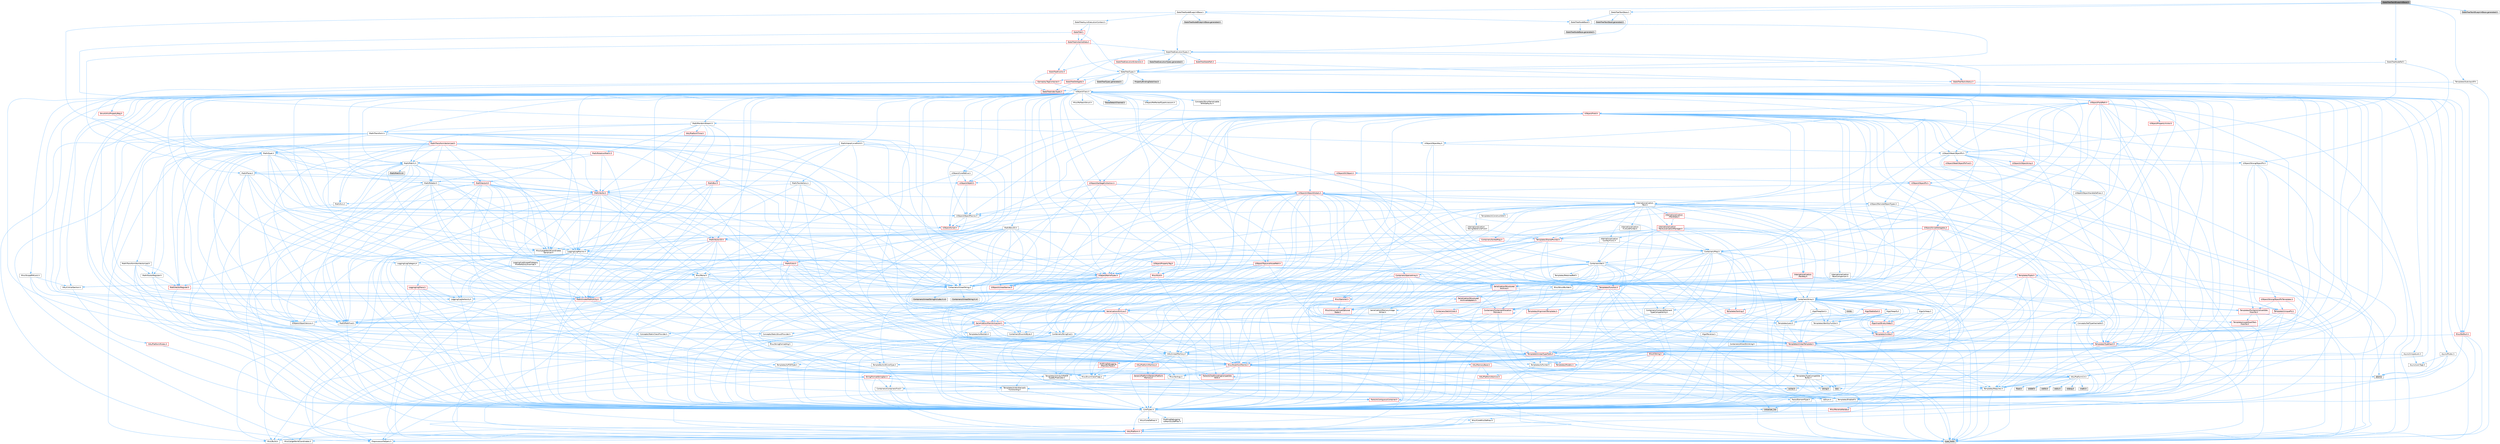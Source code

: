 digraph "StateTreeTaskBlueprintBase.h"
{
 // INTERACTIVE_SVG=YES
 // LATEX_PDF_SIZE
  bgcolor="transparent";
  edge [fontname=Helvetica,fontsize=10,labelfontname=Helvetica,labelfontsize=10];
  node [fontname=Helvetica,fontsize=10,shape=box,height=0.2,width=0.4];
  Node1 [id="Node000001",label="StateTreeTaskBlueprintBase.h",height=0.2,width=0.4,color="gray40", fillcolor="grey60", style="filled", fontcolor="black",tooltip=" "];
  Node1 -> Node2 [id="edge1_Node000001_Node000002",color="steelblue1",style="solid",tooltip=" "];
  Node2 [id="Node000002",label="Templates/SubclassOf.h",height=0.2,width=0.4,color="grey40", fillcolor="white", style="filled",URL="$d5/db4/SubclassOf_8h.html",tooltip=" "];
  Node2 -> Node3 [id="edge2_Node000002_Node000003",color="steelblue1",style="solid",tooltip=" "];
  Node3 [id="Node000003",label="UObject/Class.h",height=0.2,width=0.4,color="grey40", fillcolor="white", style="filled",URL="$d4/d05/Class_8h.html",tooltip=" "];
  Node3 -> Node4 [id="edge3_Node000003_Node000004",color="steelblue1",style="solid",tooltip=" "];
  Node4 [id="Node000004",label="Concepts/GetTypeHashable.h",height=0.2,width=0.4,color="grey40", fillcolor="white", style="filled",URL="$d3/da2/GetTypeHashable_8h.html",tooltip=" "];
  Node4 -> Node5 [id="edge4_Node000004_Node000005",color="steelblue1",style="solid",tooltip=" "];
  Node5 [id="Node000005",label="CoreTypes.h",height=0.2,width=0.4,color="grey40", fillcolor="white", style="filled",URL="$dc/dec/CoreTypes_8h.html",tooltip=" "];
  Node5 -> Node6 [id="edge5_Node000005_Node000006",color="steelblue1",style="solid",tooltip=" "];
  Node6 [id="Node000006",label="HAL/Platform.h",height=0.2,width=0.4,color="red", fillcolor="#FFF0F0", style="filled",URL="$d9/dd0/Platform_8h.html",tooltip=" "];
  Node6 -> Node7 [id="edge6_Node000006_Node000007",color="steelblue1",style="solid",tooltip=" "];
  Node7 [id="Node000007",label="Misc/Build.h",height=0.2,width=0.4,color="grey40", fillcolor="white", style="filled",URL="$d3/dbb/Build_8h.html",tooltip=" "];
  Node6 -> Node8 [id="edge7_Node000006_Node000008",color="steelblue1",style="solid",tooltip=" "];
  Node8 [id="Node000008",label="Misc/LargeWorldCoordinates.h",height=0.2,width=0.4,color="grey40", fillcolor="white", style="filled",URL="$d2/dcb/LargeWorldCoordinates_8h.html",tooltip=" "];
  Node6 -> Node9 [id="edge8_Node000006_Node000009",color="steelblue1",style="solid",tooltip=" "];
  Node9 [id="Node000009",label="type_traits",height=0.2,width=0.4,color="grey60", fillcolor="#E0E0E0", style="filled",tooltip=" "];
  Node6 -> Node10 [id="edge9_Node000006_Node000010",color="steelblue1",style="solid",tooltip=" "];
  Node10 [id="Node000010",label="PreprocessorHelpers.h",height=0.2,width=0.4,color="grey40", fillcolor="white", style="filled",URL="$db/ddb/PreprocessorHelpers_8h.html",tooltip=" "];
  Node5 -> Node16 [id="edge10_Node000005_Node000016",color="steelblue1",style="solid",tooltip=" "];
  Node16 [id="Node000016",label="ProfilingDebugging\l/UMemoryDefines.h",height=0.2,width=0.4,color="grey40", fillcolor="white", style="filled",URL="$d2/da2/UMemoryDefines_8h.html",tooltip=" "];
  Node5 -> Node17 [id="edge11_Node000005_Node000017",color="steelblue1",style="solid",tooltip=" "];
  Node17 [id="Node000017",label="Misc/CoreMiscDefines.h",height=0.2,width=0.4,color="grey40", fillcolor="white", style="filled",URL="$da/d38/CoreMiscDefines_8h.html",tooltip=" "];
  Node17 -> Node6 [id="edge12_Node000017_Node000006",color="steelblue1",style="solid",tooltip=" "];
  Node17 -> Node10 [id="edge13_Node000017_Node000010",color="steelblue1",style="solid",tooltip=" "];
  Node5 -> Node18 [id="edge14_Node000005_Node000018",color="steelblue1",style="solid",tooltip=" "];
  Node18 [id="Node000018",label="Misc/CoreDefines.h",height=0.2,width=0.4,color="grey40", fillcolor="white", style="filled",URL="$d3/dd2/CoreDefines_8h.html",tooltip=" "];
  Node4 -> Node19 [id="edge15_Node000004_Node000019",color="steelblue1",style="solid",tooltip=" "];
  Node19 [id="Node000019",label="Templates/TypeHash.h",height=0.2,width=0.4,color="red", fillcolor="#FFF0F0", style="filled",URL="$d1/d62/TypeHash_8h.html",tooltip=" "];
  Node19 -> Node5 [id="edge16_Node000019_Node000005",color="steelblue1",style="solid",tooltip=" "];
  Node19 -> Node20 [id="edge17_Node000019_Node000020",color="steelblue1",style="solid",tooltip=" "];
  Node20 [id="Node000020",label="Templates/Requires.h",height=0.2,width=0.4,color="grey40", fillcolor="white", style="filled",URL="$dc/d96/Requires_8h.html",tooltip=" "];
  Node20 -> Node21 [id="edge18_Node000020_Node000021",color="steelblue1",style="solid",tooltip=" "];
  Node21 [id="Node000021",label="Templates/EnableIf.h",height=0.2,width=0.4,color="grey40", fillcolor="white", style="filled",URL="$d7/d60/EnableIf_8h.html",tooltip=" "];
  Node21 -> Node5 [id="edge19_Node000021_Node000005",color="steelblue1",style="solid",tooltip=" "];
  Node20 -> Node9 [id="edge20_Node000020_Node000009",color="steelblue1",style="solid",tooltip=" "];
  Node19 -> Node9 [id="edge21_Node000019_Node000009",color="steelblue1",style="solid",tooltip=" "];
  Node3 -> Node88 [id="edge22_Node000003_Node000088",color="steelblue1",style="solid",tooltip=" "];
  Node88 [id="Node000088",label="Concepts/StaticClassProvider.h",height=0.2,width=0.4,color="grey40", fillcolor="white", style="filled",URL="$dd/d83/StaticClassProvider_8h.html",tooltip=" "];
  Node3 -> Node89 [id="edge23_Node000003_Node000089",color="steelblue1",style="solid",tooltip=" "];
  Node89 [id="Node000089",label="Concepts/StaticStructProvider.h",height=0.2,width=0.4,color="grey40", fillcolor="white", style="filled",URL="$d5/d77/StaticStructProvider_8h.html",tooltip=" "];
  Node3 -> Node90 [id="edge24_Node000003_Node000090",color="steelblue1",style="solid",tooltip=" "];
  Node90 [id="Node000090",label="Concepts/StructSerializable\lWithDefaults.h",height=0.2,width=0.4,color="grey40", fillcolor="white", style="filled",URL="$d5/ddc/StructSerializableWithDefaults_8h.html",tooltip=" "];
  Node3 -> Node91 [id="edge25_Node000003_Node000091",color="steelblue1",style="solid",tooltip=" "];
  Node91 [id="Node000091",label="Containers/Array.h",height=0.2,width=0.4,color="grey40", fillcolor="white", style="filled",URL="$df/dd0/Array_8h.html",tooltip=" "];
  Node91 -> Node5 [id="edge26_Node000091_Node000005",color="steelblue1",style="solid",tooltip=" "];
  Node91 -> Node25 [id="edge27_Node000091_Node000025",color="steelblue1",style="solid",tooltip=" "];
  Node25 [id="Node000025",label="Misc/AssertionMacros.h",height=0.2,width=0.4,color="red", fillcolor="#FFF0F0", style="filled",URL="$d0/dfa/AssertionMacros_8h.html",tooltip=" "];
  Node25 -> Node5 [id="edge28_Node000025_Node000005",color="steelblue1",style="solid",tooltip=" "];
  Node25 -> Node6 [id="edge29_Node000025_Node000006",color="steelblue1",style="solid",tooltip=" "];
  Node25 -> Node10 [id="edge30_Node000025_Node000010",color="steelblue1",style="solid",tooltip=" "];
  Node25 -> Node21 [id="edge31_Node000025_Node000021",color="steelblue1",style="solid",tooltip=" "];
  Node25 -> Node62 [id="edge32_Node000025_Node000062",color="steelblue1",style="solid",tooltip=" "];
  Node62 [id="Node000062",label="Templates/IsArrayOrRefOf\lTypeByPredicate.h",height=0.2,width=0.4,color="grey40", fillcolor="white", style="filled",URL="$d6/da1/IsArrayOrRefOfTypeByPredicate_8h.html",tooltip=" "];
  Node62 -> Node5 [id="edge33_Node000062_Node000005",color="steelblue1",style="solid",tooltip=" "];
  Node25 -> Node63 [id="edge34_Node000025_Node000063",color="steelblue1",style="solid",tooltip=" "];
  Node63 [id="Node000063",label="Templates/IsValidVariadic\lFunctionArg.h",height=0.2,width=0.4,color="grey40", fillcolor="white", style="filled",URL="$d0/dc8/IsValidVariadicFunctionArg_8h.html",tooltip=" "];
  Node63 -> Node5 [id="edge35_Node000063_Node000005",color="steelblue1",style="solid",tooltip=" "];
  Node63 -> Node64 [id="edge36_Node000063_Node000064",color="steelblue1",style="solid",tooltip=" "];
  Node64 [id="Node000064",label="IsEnum.h",height=0.2,width=0.4,color="grey40", fillcolor="white", style="filled",URL="$d4/de5/IsEnum_8h.html",tooltip=" "];
  Node63 -> Node9 [id="edge37_Node000063_Node000009",color="steelblue1",style="solid",tooltip=" "];
  Node25 -> Node65 [id="edge38_Node000025_Node000065",color="steelblue1",style="solid",tooltip=" "];
  Node65 [id="Node000065",label="Traits/IsCharEncodingCompatible\lWith.h",height=0.2,width=0.4,color="red", fillcolor="#FFF0F0", style="filled",URL="$df/dd1/IsCharEncodingCompatibleWith_8h.html",tooltip=" "];
  Node65 -> Node9 [id="edge39_Node000065_Node000009",color="steelblue1",style="solid",tooltip=" "];
  Node25 -> Node67 [id="edge40_Node000025_Node000067",color="steelblue1",style="solid",tooltip=" "];
  Node67 [id="Node000067",label="Misc/VarArgs.h",height=0.2,width=0.4,color="grey40", fillcolor="white", style="filled",URL="$d5/d6f/VarArgs_8h.html",tooltip=" "];
  Node67 -> Node5 [id="edge41_Node000067_Node000005",color="steelblue1",style="solid",tooltip=" "];
  Node25 -> Node68 [id="edge42_Node000025_Node000068",color="steelblue1",style="solid",tooltip=" "];
  Node68 [id="Node000068",label="String/FormatStringSan.h",height=0.2,width=0.4,color="red", fillcolor="#FFF0F0", style="filled",URL="$d3/d8b/FormatStringSan_8h.html",tooltip=" "];
  Node68 -> Node9 [id="edge43_Node000068_Node000009",color="steelblue1",style="solid",tooltip=" "];
  Node68 -> Node5 [id="edge44_Node000068_Node000005",color="steelblue1",style="solid",tooltip=" "];
  Node68 -> Node20 [id="edge45_Node000068_Node000020",color="steelblue1",style="solid",tooltip=" "];
  Node68 -> Node63 [id="edge46_Node000068_Node000063",color="steelblue1",style="solid",tooltip=" "];
  Node68 -> Node34 [id="edge47_Node000068_Node000034",color="steelblue1",style="solid",tooltip=" "];
  Node34 [id="Node000034",label="Containers/ContainersFwd.h",height=0.2,width=0.4,color="grey40", fillcolor="white", style="filled",URL="$d4/d0a/ContainersFwd_8h.html",tooltip=" "];
  Node34 -> Node6 [id="edge48_Node000034_Node000006",color="steelblue1",style="solid",tooltip=" "];
  Node34 -> Node5 [id="edge49_Node000034_Node000005",color="steelblue1",style="solid",tooltip=" "];
  Node34 -> Node31 [id="edge50_Node000034_Node000031",color="steelblue1",style="solid",tooltip=" "];
  Node31 [id="Node000031",label="Traits/IsContiguousContainer.h",height=0.2,width=0.4,color="red", fillcolor="#FFF0F0", style="filled",URL="$d5/d3c/IsContiguousContainer_8h.html",tooltip=" "];
  Node31 -> Node5 [id="edge51_Node000031_Node000005",color="steelblue1",style="solid",tooltip=" "];
  Node31 -> Node30 [id="edge52_Node000031_Node000030",color="steelblue1",style="solid",tooltip=" "];
  Node30 [id="Node000030",label="initializer_list",height=0.2,width=0.4,color="grey60", fillcolor="#E0E0E0", style="filled",tooltip=" "];
  Node25 -> Node73 [id="edge53_Node000025_Node000073",color="steelblue1",style="solid",tooltip=" "];
  Node73 [id="Node000073",label="atomic",height=0.2,width=0.4,color="grey60", fillcolor="#E0E0E0", style="filled",tooltip=" "];
  Node91 -> Node92 [id="edge54_Node000091_Node000092",color="steelblue1",style="solid",tooltip=" "];
  Node92 [id="Node000092",label="Misc/IntrusiveUnsetOptional\lState.h",height=0.2,width=0.4,color="red", fillcolor="#FFF0F0", style="filled",URL="$d2/d0a/IntrusiveUnsetOptionalState_8h.html",tooltip=" "];
  Node91 -> Node94 [id="edge55_Node000091_Node000094",color="steelblue1",style="solid",tooltip=" "];
  Node94 [id="Node000094",label="Misc/ReverseIterate.h",height=0.2,width=0.4,color="red", fillcolor="#FFF0F0", style="filled",URL="$db/de3/ReverseIterate_8h.html",tooltip=" "];
  Node94 -> Node6 [id="edge56_Node000094_Node000006",color="steelblue1",style="solid",tooltip=" "];
  Node91 -> Node96 [id="edge57_Node000091_Node000096",color="steelblue1",style="solid",tooltip=" "];
  Node96 [id="Node000096",label="HAL/UnrealMemory.h",height=0.2,width=0.4,color="grey40", fillcolor="white", style="filled",URL="$d9/d96/UnrealMemory_8h.html",tooltip=" "];
  Node96 -> Node5 [id="edge58_Node000096_Node000005",color="steelblue1",style="solid",tooltip=" "];
  Node96 -> Node97 [id="edge59_Node000096_Node000097",color="steelblue1",style="solid",tooltip=" "];
  Node97 [id="Node000097",label="GenericPlatform/GenericPlatform\lMemory.h",height=0.2,width=0.4,color="red", fillcolor="#FFF0F0", style="filled",URL="$dd/d22/GenericPlatformMemory_8h.html",tooltip=" "];
  Node97 -> Node5 [id="edge60_Node000097_Node000005",color="steelblue1",style="solid",tooltip=" "];
  Node97 -> Node47 [id="edge61_Node000097_Node000047",color="steelblue1",style="solid",tooltip=" "];
  Node47 [id="Node000047",label="string.h",height=0.2,width=0.4,color="grey60", fillcolor="#E0E0E0", style="filled",tooltip=" "];
  Node97 -> Node40 [id="edge62_Node000097_Node000040",color="steelblue1",style="solid",tooltip=" "];
  Node40 [id="Node000040",label="wchar.h",height=0.2,width=0.4,color="grey60", fillcolor="#E0E0E0", style="filled",tooltip=" "];
  Node96 -> Node98 [id="edge63_Node000096_Node000098",color="steelblue1",style="solid",tooltip=" "];
  Node98 [id="Node000098",label="HAL/MemoryBase.h",height=0.2,width=0.4,color="red", fillcolor="#FFF0F0", style="filled",URL="$d6/d9f/MemoryBase_8h.html",tooltip=" "];
  Node98 -> Node5 [id="edge64_Node000098_Node000005",color="steelblue1",style="solid",tooltip=" "];
  Node98 -> Node55 [id="edge65_Node000098_Node000055",color="steelblue1",style="solid",tooltip=" "];
  Node55 [id="Node000055",label="HAL/PlatformAtomics.h",height=0.2,width=0.4,color="red", fillcolor="#FFF0F0", style="filled",URL="$d3/d36/PlatformAtomics_8h.html",tooltip=" "];
  Node55 -> Node5 [id="edge66_Node000055_Node000005",color="steelblue1",style="solid",tooltip=" "];
  Node98 -> Node38 [id="edge67_Node000098_Node000038",color="steelblue1",style="solid",tooltip=" "];
  Node38 [id="Node000038",label="HAL/PlatformCrt.h",height=0.2,width=0.4,color="grey40", fillcolor="white", style="filled",URL="$d8/d75/PlatformCrt_8h.html",tooltip=" "];
  Node38 -> Node39 [id="edge68_Node000038_Node000039",color="steelblue1",style="solid",tooltip=" "];
  Node39 [id="Node000039",label="new",height=0.2,width=0.4,color="grey60", fillcolor="#E0E0E0", style="filled",tooltip=" "];
  Node38 -> Node40 [id="edge69_Node000038_Node000040",color="steelblue1",style="solid",tooltip=" "];
  Node38 -> Node41 [id="edge70_Node000038_Node000041",color="steelblue1",style="solid",tooltip=" "];
  Node41 [id="Node000041",label="stddef.h",height=0.2,width=0.4,color="grey60", fillcolor="#E0E0E0", style="filled",tooltip=" "];
  Node38 -> Node42 [id="edge71_Node000038_Node000042",color="steelblue1",style="solid",tooltip=" "];
  Node42 [id="Node000042",label="stdlib.h",height=0.2,width=0.4,color="grey60", fillcolor="#E0E0E0", style="filled",tooltip=" "];
  Node38 -> Node43 [id="edge72_Node000038_Node000043",color="steelblue1",style="solid",tooltip=" "];
  Node43 [id="Node000043",label="stdio.h",height=0.2,width=0.4,color="grey60", fillcolor="#E0E0E0", style="filled",tooltip=" "];
  Node38 -> Node44 [id="edge73_Node000038_Node000044",color="steelblue1",style="solid",tooltip=" "];
  Node44 [id="Node000044",label="stdarg.h",height=0.2,width=0.4,color="grey60", fillcolor="#E0E0E0", style="filled",tooltip=" "];
  Node38 -> Node45 [id="edge74_Node000038_Node000045",color="steelblue1",style="solid",tooltip=" "];
  Node45 [id="Node000045",label="math.h",height=0.2,width=0.4,color="grey60", fillcolor="#E0E0E0", style="filled",tooltip=" "];
  Node38 -> Node46 [id="edge75_Node000038_Node000046",color="steelblue1",style="solid",tooltip=" "];
  Node46 [id="Node000046",label="float.h",height=0.2,width=0.4,color="grey60", fillcolor="#E0E0E0", style="filled",tooltip=" "];
  Node38 -> Node47 [id="edge76_Node000038_Node000047",color="steelblue1",style="solid",tooltip=" "];
  Node96 -> Node108 [id="edge77_Node000096_Node000108",color="steelblue1",style="solid",tooltip=" "];
  Node108 [id="Node000108",label="HAL/PlatformMemory.h",height=0.2,width=0.4,color="red", fillcolor="#FFF0F0", style="filled",URL="$de/d68/PlatformMemory_8h.html",tooltip=" "];
  Node108 -> Node5 [id="edge78_Node000108_Node000005",color="steelblue1",style="solid",tooltip=" "];
  Node108 -> Node97 [id="edge79_Node000108_Node000097",color="steelblue1",style="solid",tooltip=" "];
  Node96 -> Node110 [id="edge80_Node000096_Node000110",color="steelblue1",style="solid",tooltip=" "];
  Node110 [id="Node000110",label="ProfilingDebugging\l/MemoryTrace.h",height=0.2,width=0.4,color="red", fillcolor="#FFF0F0", style="filled",URL="$da/dd7/MemoryTrace_8h.html",tooltip=" "];
  Node110 -> Node6 [id="edge81_Node000110_Node000006",color="steelblue1",style="solid",tooltip=" "];
  Node110 -> Node50 [id="edge82_Node000110_Node000050",color="steelblue1",style="solid",tooltip=" "];
  Node50 [id="Node000050",label="Misc/EnumClassFlags.h",height=0.2,width=0.4,color="grey40", fillcolor="white", style="filled",URL="$d8/de7/EnumClassFlags_8h.html",tooltip=" "];
  Node96 -> Node80 [id="edge83_Node000096_Node000080",color="steelblue1",style="solid",tooltip=" "];
  Node80 [id="Node000080",label="Templates/IsPointer.h",height=0.2,width=0.4,color="grey40", fillcolor="white", style="filled",URL="$d7/d05/IsPointer_8h.html",tooltip=" "];
  Node80 -> Node5 [id="edge84_Node000080_Node000005",color="steelblue1",style="solid",tooltip=" "];
  Node91 -> Node79 [id="edge85_Node000091_Node000079",color="steelblue1",style="solid",tooltip=" "];
  Node79 [id="Node000079",label="Templates/UnrealTypeTraits.h",height=0.2,width=0.4,color="red", fillcolor="#FFF0F0", style="filled",URL="$d2/d2d/UnrealTypeTraits_8h.html",tooltip=" "];
  Node79 -> Node5 [id="edge86_Node000079_Node000005",color="steelblue1",style="solid",tooltip=" "];
  Node79 -> Node80 [id="edge87_Node000079_Node000080",color="steelblue1",style="solid",tooltip=" "];
  Node79 -> Node25 [id="edge88_Node000079_Node000025",color="steelblue1",style="solid",tooltip=" "];
  Node79 -> Node21 [id="edge89_Node000079_Node000021",color="steelblue1",style="solid",tooltip=" "];
  Node79 -> Node64 [id="edge90_Node000079_Node000064",color="steelblue1",style="solid",tooltip=" "];
  Node79 -> Node83 [id="edge91_Node000079_Node000083",color="steelblue1",style="solid",tooltip=" "];
  Node83 [id="Node000083",label="Templates/Models.h",height=0.2,width=0.4,color="red", fillcolor="#FFF0F0", style="filled",URL="$d3/d0c/Models_8h.html",tooltip=" "];
  Node79 -> Node84 [id="edge92_Node000079_Node000084",color="steelblue1",style="solid",tooltip=" "];
  Node84 [id="Node000084",label="Templates/IsPODType.h",height=0.2,width=0.4,color="grey40", fillcolor="white", style="filled",URL="$d7/db1/IsPODType_8h.html",tooltip=" "];
  Node84 -> Node5 [id="edge93_Node000084_Node000005",color="steelblue1",style="solid",tooltip=" "];
  Node79 -> Node85 [id="edge94_Node000079_Node000085",color="steelblue1",style="solid",tooltip=" "];
  Node85 [id="Node000085",label="Templates/IsUECoreType.h",height=0.2,width=0.4,color="grey40", fillcolor="white", style="filled",URL="$d1/db8/IsUECoreType_8h.html",tooltip=" "];
  Node85 -> Node5 [id="edge95_Node000085_Node000005",color="steelblue1",style="solid",tooltip=" "];
  Node85 -> Node9 [id="edge96_Node000085_Node000009",color="steelblue1",style="solid",tooltip=" "];
  Node91 -> Node111 [id="edge97_Node000091_Node000111",color="steelblue1",style="solid",tooltip=" "];
  Node111 [id="Node000111",label="Templates/UnrealTemplate.h",height=0.2,width=0.4,color="red", fillcolor="#FFF0F0", style="filled",URL="$d4/d24/UnrealTemplate_8h.html",tooltip=" "];
  Node111 -> Node5 [id="edge98_Node000111_Node000005",color="steelblue1",style="solid",tooltip=" "];
  Node111 -> Node80 [id="edge99_Node000111_Node000080",color="steelblue1",style="solid",tooltip=" "];
  Node111 -> Node96 [id="edge100_Node000111_Node000096",color="steelblue1",style="solid",tooltip=" "];
  Node111 -> Node79 [id="edge101_Node000111_Node000079",color="steelblue1",style="solid",tooltip=" "];
  Node111 -> Node20 [id="edge102_Node000111_Node000020",color="steelblue1",style="solid",tooltip=" "];
  Node111 -> Node115 [id="edge103_Node000111_Node000115",color="steelblue1",style="solid",tooltip=" "];
  Node115 [id="Node000115",label="Templates/TypeCompatible\lBytes.h",height=0.2,width=0.4,color="grey40", fillcolor="white", style="filled",URL="$df/d0a/TypeCompatibleBytes_8h.html",tooltip=" "];
  Node115 -> Node5 [id="edge104_Node000115_Node000005",color="steelblue1",style="solid",tooltip=" "];
  Node115 -> Node47 [id="edge105_Node000115_Node000047",color="steelblue1",style="solid",tooltip=" "];
  Node115 -> Node39 [id="edge106_Node000115_Node000039",color="steelblue1",style="solid",tooltip=" "];
  Node115 -> Node9 [id="edge107_Node000115_Node000009",color="steelblue1",style="solid",tooltip=" "];
  Node111 -> Node31 [id="edge108_Node000111_Node000031",color="steelblue1",style="solid",tooltip=" "];
  Node111 -> Node9 [id="edge109_Node000111_Node000009",color="steelblue1",style="solid",tooltip=" "];
  Node91 -> Node117 [id="edge110_Node000091_Node000117",color="steelblue1",style="solid",tooltip=" "];
  Node117 [id="Node000117",label="Containers/AllowShrinking.h",height=0.2,width=0.4,color="grey40", fillcolor="white", style="filled",URL="$d7/d1a/AllowShrinking_8h.html",tooltip=" "];
  Node117 -> Node5 [id="edge111_Node000117_Node000005",color="steelblue1",style="solid",tooltip=" "];
  Node91 -> Node118 [id="edge112_Node000091_Node000118",color="steelblue1",style="solid",tooltip=" "];
  Node118 [id="Node000118",label="Containers/ContainerAllocation\lPolicies.h",height=0.2,width=0.4,color="red", fillcolor="#FFF0F0", style="filled",URL="$d7/dff/ContainerAllocationPolicies_8h.html",tooltip=" "];
  Node118 -> Node5 [id="edge113_Node000118_Node000005",color="steelblue1",style="solid",tooltip=" "];
  Node118 -> Node118 [id="edge114_Node000118_Node000118",color="steelblue1",style="solid",tooltip=" "];
  Node118 -> Node96 [id="edge115_Node000118_Node000096",color="steelblue1",style="solid",tooltip=" "];
  Node118 -> Node25 [id="edge116_Node000118_Node000025",color="steelblue1",style="solid",tooltip=" "];
  Node118 -> Node115 [id="edge117_Node000118_Node000115",color="steelblue1",style="solid",tooltip=" "];
  Node118 -> Node9 [id="edge118_Node000118_Node000009",color="steelblue1",style="solid",tooltip=" "];
  Node91 -> Node130 [id="edge119_Node000091_Node000130",color="steelblue1",style="solid",tooltip=" "];
  Node130 [id="Node000130",label="Containers/ContainerElement\lTypeCompatibility.h",height=0.2,width=0.4,color="grey40", fillcolor="white", style="filled",URL="$df/ddf/ContainerElementTypeCompatibility_8h.html",tooltip=" "];
  Node130 -> Node5 [id="edge120_Node000130_Node000005",color="steelblue1",style="solid",tooltip=" "];
  Node130 -> Node79 [id="edge121_Node000130_Node000079",color="steelblue1",style="solid",tooltip=" "];
  Node91 -> Node131 [id="edge122_Node000091_Node000131",color="steelblue1",style="solid",tooltip=" "];
  Node131 [id="Node000131",label="Serialization/Archive.h",height=0.2,width=0.4,color="red", fillcolor="#FFF0F0", style="filled",URL="$d7/d3b/Archive_8h.html",tooltip=" "];
  Node131 -> Node5 [id="edge123_Node000131_Node000005",color="steelblue1",style="solid",tooltip=" "];
  Node131 -> Node35 [id="edge124_Node000131_Node000035",color="steelblue1",style="solid",tooltip=" "];
  Node35 [id="Node000035",label="Math/MathFwd.h",height=0.2,width=0.4,color="grey40", fillcolor="white", style="filled",URL="$d2/d10/MathFwd_8h.html",tooltip=" "];
  Node35 -> Node6 [id="edge125_Node000035_Node000006",color="steelblue1",style="solid",tooltip=" "];
  Node131 -> Node25 [id="edge126_Node000131_Node000025",color="steelblue1",style="solid",tooltip=" "];
  Node131 -> Node7 [id="edge127_Node000131_Node000007",color="steelblue1",style="solid",tooltip=" "];
  Node131 -> Node67 [id="edge128_Node000131_Node000067",color="steelblue1",style="solid",tooltip=" "];
  Node131 -> Node21 [id="edge129_Node000131_Node000021",color="steelblue1",style="solid",tooltip=" "];
  Node131 -> Node62 [id="edge130_Node000131_Node000062",color="steelblue1",style="solid",tooltip=" "];
  Node131 -> Node63 [id="edge131_Node000131_Node000063",color="steelblue1",style="solid",tooltip=" "];
  Node131 -> Node111 [id="edge132_Node000131_Node000111",color="steelblue1",style="solid",tooltip=" "];
  Node131 -> Node65 [id="edge133_Node000131_Node000065",color="steelblue1",style="solid",tooltip=" "];
  Node131 -> Node140 [id="edge134_Node000131_Node000140",color="steelblue1",style="solid",tooltip=" "];
  Node140 [id="Node000140",label="UObject/ObjectVersion.h",height=0.2,width=0.4,color="grey40", fillcolor="white", style="filled",URL="$da/d63/ObjectVersion_8h.html",tooltip=" "];
  Node140 -> Node5 [id="edge135_Node000140_Node000005",color="steelblue1",style="solid",tooltip=" "];
  Node91 -> Node141 [id="edge136_Node000091_Node000141",color="steelblue1",style="solid",tooltip=" "];
  Node141 [id="Node000141",label="Serialization/MemoryImage\lWriter.h",height=0.2,width=0.4,color="grey40", fillcolor="white", style="filled",URL="$d0/d08/MemoryImageWriter_8h.html",tooltip=" "];
  Node141 -> Node5 [id="edge137_Node000141_Node000005",color="steelblue1",style="solid",tooltip=" "];
  Node141 -> Node142 [id="edge138_Node000141_Node000142",color="steelblue1",style="solid",tooltip=" "];
  Node142 [id="Node000142",label="Serialization/MemoryLayout.h",height=0.2,width=0.4,color="red", fillcolor="#FFF0F0", style="filled",URL="$d7/d66/MemoryLayout_8h.html",tooltip=" "];
  Node142 -> Node88 [id="edge139_Node000142_Node000088",color="steelblue1",style="solid",tooltip=" "];
  Node142 -> Node89 [id="edge140_Node000142_Node000089",color="steelblue1",style="solid",tooltip=" "];
  Node142 -> Node143 [id="edge141_Node000142_Node000143",color="steelblue1",style="solid",tooltip=" "];
  Node143 [id="Node000143",label="Containers/EnumAsByte.h",height=0.2,width=0.4,color="grey40", fillcolor="white", style="filled",URL="$d6/d9a/EnumAsByte_8h.html",tooltip=" "];
  Node143 -> Node5 [id="edge142_Node000143_Node000005",color="steelblue1",style="solid",tooltip=" "];
  Node143 -> Node84 [id="edge143_Node000143_Node000084",color="steelblue1",style="solid",tooltip=" "];
  Node143 -> Node19 [id="edge144_Node000143_Node000019",color="steelblue1",style="solid",tooltip=" "];
  Node142 -> Node28 [id="edge145_Node000142_Node000028",color="steelblue1",style="solid",tooltip=" "];
  Node28 [id="Node000028",label="Containers/StringFwd.h",height=0.2,width=0.4,color="grey40", fillcolor="white", style="filled",URL="$df/d37/StringFwd_8h.html",tooltip=" "];
  Node28 -> Node5 [id="edge146_Node000028_Node000005",color="steelblue1",style="solid",tooltip=" "];
  Node28 -> Node29 [id="edge147_Node000028_Node000029",color="steelblue1",style="solid",tooltip=" "];
  Node29 [id="Node000029",label="Traits/ElementType.h",height=0.2,width=0.4,color="grey40", fillcolor="white", style="filled",URL="$d5/d4f/ElementType_8h.html",tooltip=" "];
  Node29 -> Node6 [id="edge148_Node000029_Node000006",color="steelblue1",style="solid",tooltip=" "];
  Node29 -> Node30 [id="edge149_Node000029_Node000030",color="steelblue1",style="solid",tooltip=" "];
  Node29 -> Node9 [id="edge150_Node000029_Node000009",color="steelblue1",style="solid",tooltip=" "];
  Node28 -> Node31 [id="edge151_Node000028_Node000031",color="steelblue1",style="solid",tooltip=" "];
  Node142 -> Node96 [id="edge152_Node000142_Node000096",color="steelblue1",style="solid",tooltip=" "];
  Node142 -> Node21 [id="edge153_Node000142_Node000021",color="steelblue1",style="solid",tooltip=" "];
  Node142 -> Node145 [id="edge154_Node000142_Node000145",color="steelblue1",style="solid",tooltip=" "];
  Node145 [id="Node000145",label="Templates/IsAbstract.h",height=0.2,width=0.4,color="grey40", fillcolor="white", style="filled",URL="$d8/db7/IsAbstract_8h.html",tooltip=" "];
  Node142 -> Node83 [id="edge155_Node000142_Node000083",color="steelblue1",style="solid",tooltip=" "];
  Node142 -> Node111 [id="edge156_Node000142_Node000111",color="steelblue1",style="solid",tooltip=" "];
  Node91 -> Node146 [id="edge157_Node000091_Node000146",color="steelblue1",style="solid",tooltip=" "];
  Node146 [id="Node000146",label="Algo/Heapify.h",height=0.2,width=0.4,color="grey40", fillcolor="white", style="filled",URL="$d0/d2a/Heapify_8h.html",tooltip=" "];
  Node146 -> Node147 [id="edge158_Node000146_Node000147",color="steelblue1",style="solid",tooltip=" "];
  Node147 [id="Node000147",label="Algo/Impl/BinaryHeap.h",height=0.2,width=0.4,color="red", fillcolor="#FFF0F0", style="filled",URL="$d7/da3/Algo_2Impl_2BinaryHeap_8h.html",tooltip=" "];
  Node147 -> Node148 [id="edge159_Node000147_Node000148",color="steelblue1",style="solid",tooltip=" "];
  Node148 [id="Node000148",label="Templates/Invoke.h",height=0.2,width=0.4,color="red", fillcolor="#FFF0F0", style="filled",URL="$d7/deb/Invoke_8h.html",tooltip=" "];
  Node148 -> Node5 [id="edge160_Node000148_Node000005",color="steelblue1",style="solid",tooltip=" "];
  Node148 -> Node111 [id="edge161_Node000148_Node000111",color="steelblue1",style="solid",tooltip=" "];
  Node148 -> Node9 [id="edge162_Node000148_Node000009",color="steelblue1",style="solid",tooltip=" "];
  Node147 -> Node9 [id="edge163_Node000147_Node000009",color="steelblue1",style="solid",tooltip=" "];
  Node146 -> Node152 [id="edge164_Node000146_Node000152",color="steelblue1",style="solid",tooltip=" "];
  Node152 [id="Node000152",label="Templates/IdentityFunctor.h",height=0.2,width=0.4,color="grey40", fillcolor="white", style="filled",URL="$d7/d2e/IdentityFunctor_8h.html",tooltip=" "];
  Node152 -> Node6 [id="edge165_Node000152_Node000006",color="steelblue1",style="solid",tooltip=" "];
  Node146 -> Node148 [id="edge166_Node000146_Node000148",color="steelblue1",style="solid",tooltip=" "];
  Node146 -> Node153 [id="edge167_Node000146_Node000153",color="steelblue1",style="solid",tooltip=" "];
  Node153 [id="Node000153",label="Templates/Less.h",height=0.2,width=0.4,color="grey40", fillcolor="white", style="filled",URL="$de/dc8/Less_8h.html",tooltip=" "];
  Node153 -> Node5 [id="edge168_Node000153_Node000005",color="steelblue1",style="solid",tooltip=" "];
  Node153 -> Node111 [id="edge169_Node000153_Node000111",color="steelblue1",style="solid",tooltip=" "];
  Node146 -> Node111 [id="edge170_Node000146_Node000111",color="steelblue1",style="solid",tooltip=" "];
  Node91 -> Node154 [id="edge171_Node000091_Node000154",color="steelblue1",style="solid",tooltip=" "];
  Node154 [id="Node000154",label="Algo/HeapSort.h",height=0.2,width=0.4,color="grey40", fillcolor="white", style="filled",URL="$d3/d92/HeapSort_8h.html",tooltip=" "];
  Node154 -> Node147 [id="edge172_Node000154_Node000147",color="steelblue1",style="solid",tooltip=" "];
  Node154 -> Node152 [id="edge173_Node000154_Node000152",color="steelblue1",style="solid",tooltip=" "];
  Node154 -> Node153 [id="edge174_Node000154_Node000153",color="steelblue1",style="solid",tooltip=" "];
  Node154 -> Node111 [id="edge175_Node000154_Node000111",color="steelblue1",style="solid",tooltip=" "];
  Node91 -> Node155 [id="edge176_Node000091_Node000155",color="steelblue1",style="solid",tooltip=" "];
  Node155 [id="Node000155",label="Algo/IsHeap.h",height=0.2,width=0.4,color="grey40", fillcolor="white", style="filled",URL="$de/d32/IsHeap_8h.html",tooltip=" "];
  Node155 -> Node147 [id="edge177_Node000155_Node000147",color="steelblue1",style="solid",tooltip=" "];
  Node155 -> Node152 [id="edge178_Node000155_Node000152",color="steelblue1",style="solid",tooltip=" "];
  Node155 -> Node148 [id="edge179_Node000155_Node000148",color="steelblue1",style="solid",tooltip=" "];
  Node155 -> Node153 [id="edge180_Node000155_Node000153",color="steelblue1",style="solid",tooltip=" "];
  Node155 -> Node111 [id="edge181_Node000155_Node000111",color="steelblue1",style="solid",tooltip=" "];
  Node91 -> Node147 [id="edge182_Node000091_Node000147",color="steelblue1",style="solid",tooltip=" "];
  Node91 -> Node156 [id="edge183_Node000091_Node000156",color="steelblue1",style="solid",tooltip=" "];
  Node156 [id="Node000156",label="Algo/StableSort.h",height=0.2,width=0.4,color="red", fillcolor="#FFF0F0", style="filled",URL="$d7/d3c/StableSort_8h.html",tooltip=" "];
  Node156 -> Node152 [id="edge184_Node000156_Node000152",color="steelblue1",style="solid",tooltip=" "];
  Node156 -> Node148 [id="edge185_Node000156_Node000148",color="steelblue1",style="solid",tooltip=" "];
  Node156 -> Node153 [id="edge186_Node000156_Node000153",color="steelblue1",style="solid",tooltip=" "];
  Node156 -> Node111 [id="edge187_Node000156_Node000111",color="steelblue1",style="solid",tooltip=" "];
  Node91 -> Node4 [id="edge188_Node000091_Node000004",color="steelblue1",style="solid",tooltip=" "];
  Node91 -> Node152 [id="edge189_Node000091_Node000152",color="steelblue1",style="solid",tooltip=" "];
  Node91 -> Node148 [id="edge190_Node000091_Node000148",color="steelblue1",style="solid",tooltip=" "];
  Node91 -> Node153 [id="edge191_Node000091_Node000153",color="steelblue1",style="solid",tooltip=" "];
  Node91 -> Node159 [id="edge192_Node000091_Node000159",color="steelblue1",style="solid",tooltip=" "];
  Node159 [id="Node000159",label="Templates/LosesQualifiers\lFromTo.h",height=0.2,width=0.4,color="red", fillcolor="#FFF0F0", style="filled",URL="$d2/db3/LosesQualifiersFromTo_8h.html",tooltip=" "];
  Node159 -> Node9 [id="edge193_Node000159_Node000009",color="steelblue1",style="solid",tooltip=" "];
  Node91 -> Node20 [id="edge194_Node000091_Node000020",color="steelblue1",style="solid",tooltip=" "];
  Node91 -> Node160 [id="edge195_Node000091_Node000160",color="steelblue1",style="solid",tooltip=" "];
  Node160 [id="Node000160",label="Templates/Sorting.h",height=0.2,width=0.4,color="red", fillcolor="#FFF0F0", style="filled",URL="$d3/d9e/Sorting_8h.html",tooltip=" "];
  Node160 -> Node5 [id="edge196_Node000160_Node000005",color="steelblue1",style="solid",tooltip=" "];
  Node160 -> Node153 [id="edge197_Node000160_Node000153",color="steelblue1",style="solid",tooltip=" "];
  Node91 -> Node164 [id="edge198_Node000091_Node000164",color="steelblue1",style="solid",tooltip=" "];
  Node164 [id="Node000164",label="Templates/AlignmentTemplates.h",height=0.2,width=0.4,color="red", fillcolor="#FFF0F0", style="filled",URL="$dd/d32/AlignmentTemplates_8h.html",tooltip=" "];
  Node164 -> Node5 [id="edge199_Node000164_Node000005",color="steelblue1",style="solid",tooltip=" "];
  Node164 -> Node80 [id="edge200_Node000164_Node000080",color="steelblue1",style="solid",tooltip=" "];
  Node91 -> Node29 [id="edge201_Node000091_Node000029",color="steelblue1",style="solid",tooltip=" "];
  Node91 -> Node126 [id="edge202_Node000091_Node000126",color="steelblue1",style="solid",tooltip=" "];
  Node126 [id="Node000126",label="limits",height=0.2,width=0.4,color="grey60", fillcolor="#E0E0E0", style="filled",tooltip=" "];
  Node91 -> Node9 [id="edge203_Node000091_Node000009",color="steelblue1",style="solid",tooltip=" "];
  Node3 -> Node143 [id="edge204_Node000003_Node000143",color="steelblue1",style="solid",tooltip=" "];
  Node3 -> Node165 [id="edge205_Node000003_Node000165",color="steelblue1",style="solid",tooltip=" "];
  Node165 [id="Node000165",label="Containers/Map.h",height=0.2,width=0.4,color="grey40", fillcolor="white", style="filled",URL="$df/d79/Map_8h.html",tooltip=" "];
  Node165 -> Node5 [id="edge206_Node000165_Node000005",color="steelblue1",style="solid",tooltip=" "];
  Node165 -> Node166 [id="edge207_Node000165_Node000166",color="steelblue1",style="solid",tooltip=" "];
  Node166 [id="Node000166",label="Algo/Reverse.h",height=0.2,width=0.4,color="grey40", fillcolor="white", style="filled",URL="$d5/d93/Reverse_8h.html",tooltip=" "];
  Node166 -> Node5 [id="edge208_Node000166_Node000005",color="steelblue1",style="solid",tooltip=" "];
  Node166 -> Node111 [id="edge209_Node000166_Node000111",color="steelblue1",style="solid",tooltip=" "];
  Node165 -> Node130 [id="edge210_Node000165_Node000130",color="steelblue1",style="solid",tooltip=" "];
  Node165 -> Node167 [id="edge211_Node000165_Node000167",color="steelblue1",style="solid",tooltip=" "];
  Node167 [id="Node000167",label="Containers/Set.h",height=0.2,width=0.4,color="grey40", fillcolor="white", style="filled",URL="$d4/d45/Set_8h.html",tooltip=" "];
  Node167 -> Node118 [id="edge212_Node000167_Node000118",color="steelblue1",style="solid",tooltip=" "];
  Node167 -> Node130 [id="edge213_Node000167_Node000130",color="steelblue1",style="solid",tooltip=" "];
  Node167 -> Node168 [id="edge214_Node000167_Node000168",color="steelblue1",style="solid",tooltip=" "];
  Node168 [id="Node000168",label="Containers/SetUtilities.h",height=0.2,width=0.4,color="red", fillcolor="#FFF0F0", style="filled",URL="$dc/de5/SetUtilities_8h.html",tooltip=" "];
  Node168 -> Node5 [id="edge215_Node000168_Node000005",color="steelblue1",style="solid",tooltip=" "];
  Node168 -> Node142 [id="edge216_Node000168_Node000142",color="steelblue1",style="solid",tooltip=" "];
  Node168 -> Node79 [id="edge217_Node000168_Node000079",color="steelblue1",style="solid",tooltip=" "];
  Node167 -> Node169 [id="edge218_Node000167_Node000169",color="steelblue1",style="solid",tooltip=" "];
  Node169 [id="Node000169",label="Containers/SparseArray.h",height=0.2,width=0.4,color="red", fillcolor="#FFF0F0", style="filled",URL="$d5/dbf/SparseArray_8h.html",tooltip=" "];
  Node169 -> Node5 [id="edge219_Node000169_Node000005",color="steelblue1",style="solid",tooltip=" "];
  Node169 -> Node25 [id="edge220_Node000169_Node000025",color="steelblue1",style="solid",tooltip=" "];
  Node169 -> Node96 [id="edge221_Node000169_Node000096",color="steelblue1",style="solid",tooltip=" "];
  Node169 -> Node79 [id="edge222_Node000169_Node000079",color="steelblue1",style="solid",tooltip=" "];
  Node169 -> Node111 [id="edge223_Node000169_Node000111",color="steelblue1",style="solid",tooltip=" "];
  Node169 -> Node118 [id="edge224_Node000169_Node000118",color="steelblue1",style="solid",tooltip=" "];
  Node169 -> Node153 [id="edge225_Node000169_Node000153",color="steelblue1",style="solid",tooltip=" "];
  Node169 -> Node91 [id="edge226_Node000169_Node000091",color="steelblue1",style="solid",tooltip=" "];
  Node169 -> Node163 [id="edge227_Node000169_Node000163",color="steelblue1",style="solid",tooltip=" "];
  Node163 [id="Node000163",label="Math/UnrealMathUtility.h",height=0.2,width=0.4,color="red", fillcolor="#FFF0F0", style="filled",URL="$db/db8/UnrealMathUtility_8h.html",tooltip=" "];
  Node163 -> Node5 [id="edge228_Node000163_Node000005",color="steelblue1",style="solid",tooltip=" "];
  Node163 -> Node25 [id="edge229_Node000163_Node000025",color="steelblue1",style="solid",tooltip=" "];
  Node163 -> Node35 [id="edge230_Node000163_Node000035",color="steelblue1",style="solid",tooltip=" "];
  Node163 -> Node20 [id="edge231_Node000163_Node000020",color="steelblue1",style="solid",tooltip=" "];
  Node169 -> Node172 [id="edge232_Node000169_Node000172",color="steelblue1",style="solid",tooltip=" "];
  Node172 [id="Node000172",label="Serialization/Structured\lArchive.h",height=0.2,width=0.4,color="red", fillcolor="#FFF0F0", style="filled",URL="$d9/d1e/StructuredArchive_8h.html",tooltip=" "];
  Node172 -> Node91 [id="edge233_Node000172_Node000091",color="steelblue1",style="solid",tooltip=" "];
  Node172 -> Node118 [id="edge234_Node000172_Node000118",color="steelblue1",style="solid",tooltip=" "];
  Node172 -> Node5 [id="edge235_Node000172_Node000005",color="steelblue1",style="solid",tooltip=" "];
  Node172 -> Node7 [id="edge236_Node000172_Node000007",color="steelblue1",style="solid",tooltip=" "];
  Node172 -> Node131 [id="edge237_Node000172_Node000131",color="steelblue1",style="solid",tooltip=" "];
  Node172 -> Node176 [id="edge238_Node000172_Node000176",color="steelblue1",style="solid",tooltip=" "];
  Node176 [id="Node000176",label="Serialization/Structured\lArchiveAdapters.h",height=0.2,width=0.4,color="red", fillcolor="#FFF0F0", style="filled",URL="$d3/de1/StructuredArchiveAdapters_8h.html",tooltip=" "];
  Node176 -> Node5 [id="edge239_Node000176_Node000005",color="steelblue1",style="solid",tooltip=" "];
  Node176 -> Node83 [id="edge240_Node000176_Node000083",color="steelblue1",style="solid",tooltip=" "];
  Node169 -> Node141 [id="edge241_Node000169_Node000141",color="steelblue1",style="solid",tooltip=" "];
  Node169 -> Node188 [id="edge242_Node000169_Node000188",color="steelblue1",style="solid",tooltip=" "];
  Node188 [id="Node000188",label="Containers/UnrealString.h",height=0.2,width=0.4,color="grey40", fillcolor="white", style="filled",URL="$d5/dba/UnrealString_8h.html",tooltip=" "];
  Node188 -> Node189 [id="edge243_Node000188_Node000189",color="steelblue1",style="solid",tooltip=" "];
  Node189 [id="Node000189",label="Containers/UnrealStringIncludes.h.inl",height=0.2,width=0.4,color="grey60", fillcolor="#E0E0E0", style="filled",tooltip=" "];
  Node188 -> Node190 [id="edge244_Node000188_Node000190",color="steelblue1",style="solid",tooltip=" "];
  Node190 [id="Node000190",label="Containers/UnrealString.h.inl",height=0.2,width=0.4,color="grey60", fillcolor="#E0E0E0", style="filled",tooltip=" "];
  Node188 -> Node191 [id="edge245_Node000188_Node000191",color="steelblue1",style="solid",tooltip=" "];
  Node191 [id="Node000191",label="Misc/StringFormatArg.h",height=0.2,width=0.4,color="grey40", fillcolor="white", style="filled",URL="$d2/d16/StringFormatArg_8h.html",tooltip=" "];
  Node191 -> Node34 [id="edge246_Node000191_Node000034",color="steelblue1",style="solid",tooltip=" "];
  Node169 -> Node92 [id="edge247_Node000169_Node000092",color="steelblue1",style="solid",tooltip=" "];
  Node167 -> Node34 [id="edge248_Node000167_Node000034",color="steelblue1",style="solid",tooltip=" "];
  Node167 -> Node163 [id="edge249_Node000167_Node000163",color="steelblue1",style="solid",tooltip=" "];
  Node167 -> Node25 [id="edge250_Node000167_Node000025",color="steelblue1",style="solid",tooltip=" "];
  Node167 -> Node192 [id="edge251_Node000167_Node000192",color="steelblue1",style="solid",tooltip=" "];
  Node192 [id="Node000192",label="Misc/StructBuilder.h",height=0.2,width=0.4,color="grey40", fillcolor="white", style="filled",URL="$d9/db3/StructBuilder_8h.html",tooltip=" "];
  Node192 -> Node5 [id="edge252_Node000192_Node000005",color="steelblue1",style="solid",tooltip=" "];
  Node192 -> Node163 [id="edge253_Node000192_Node000163",color="steelblue1",style="solid",tooltip=" "];
  Node192 -> Node164 [id="edge254_Node000192_Node000164",color="steelblue1",style="solid",tooltip=" "];
  Node167 -> Node141 [id="edge255_Node000167_Node000141",color="steelblue1",style="solid",tooltip=" "];
  Node167 -> Node172 [id="edge256_Node000167_Node000172",color="steelblue1",style="solid",tooltip=" "];
  Node167 -> Node193 [id="edge257_Node000167_Node000193",color="steelblue1",style="solid",tooltip=" "];
  Node193 [id="Node000193",label="Templates/Function.h",height=0.2,width=0.4,color="red", fillcolor="#FFF0F0", style="filled",URL="$df/df5/Function_8h.html",tooltip=" "];
  Node193 -> Node5 [id="edge258_Node000193_Node000005",color="steelblue1",style="solid",tooltip=" "];
  Node193 -> Node25 [id="edge259_Node000193_Node000025",color="steelblue1",style="solid",tooltip=" "];
  Node193 -> Node92 [id="edge260_Node000193_Node000092",color="steelblue1",style="solid",tooltip=" "];
  Node193 -> Node96 [id="edge261_Node000193_Node000096",color="steelblue1",style="solid",tooltip=" "];
  Node193 -> Node79 [id="edge262_Node000193_Node000079",color="steelblue1",style="solid",tooltip=" "];
  Node193 -> Node148 [id="edge263_Node000193_Node000148",color="steelblue1",style="solid",tooltip=" "];
  Node193 -> Node111 [id="edge264_Node000193_Node000111",color="steelblue1",style="solid",tooltip=" "];
  Node193 -> Node20 [id="edge265_Node000193_Node000020",color="steelblue1",style="solid",tooltip=" "];
  Node193 -> Node163 [id="edge266_Node000193_Node000163",color="steelblue1",style="solid",tooltip=" "];
  Node193 -> Node39 [id="edge267_Node000193_Node000039",color="steelblue1",style="solid",tooltip=" "];
  Node193 -> Node9 [id="edge268_Node000193_Node000009",color="steelblue1",style="solid",tooltip=" "];
  Node167 -> Node195 [id="edge269_Node000167_Node000195",color="steelblue1",style="solid",tooltip=" "];
  Node195 [id="Node000195",label="Templates/RetainedRef.h",height=0.2,width=0.4,color="grey40", fillcolor="white", style="filled",URL="$d1/dac/RetainedRef_8h.html",tooltip=" "];
  Node167 -> Node160 [id="edge270_Node000167_Node000160",color="steelblue1",style="solid",tooltip=" "];
  Node167 -> Node19 [id="edge271_Node000167_Node000019",color="steelblue1",style="solid",tooltip=" "];
  Node167 -> Node111 [id="edge272_Node000167_Node000111",color="steelblue1",style="solid",tooltip=" "];
  Node167 -> Node30 [id="edge273_Node000167_Node000030",color="steelblue1",style="solid",tooltip=" "];
  Node167 -> Node9 [id="edge274_Node000167_Node000009",color="steelblue1",style="solid",tooltip=" "];
  Node165 -> Node188 [id="edge275_Node000165_Node000188",color="steelblue1",style="solid",tooltip=" "];
  Node165 -> Node25 [id="edge276_Node000165_Node000025",color="steelblue1",style="solid",tooltip=" "];
  Node165 -> Node192 [id="edge277_Node000165_Node000192",color="steelblue1",style="solid",tooltip=" "];
  Node165 -> Node193 [id="edge278_Node000165_Node000193",color="steelblue1",style="solid",tooltip=" "];
  Node165 -> Node160 [id="edge279_Node000165_Node000160",color="steelblue1",style="solid",tooltip=" "];
  Node165 -> Node196 [id="edge280_Node000165_Node000196",color="steelblue1",style="solid",tooltip=" "];
  Node196 [id="Node000196",label="Templates/Tuple.h",height=0.2,width=0.4,color="red", fillcolor="#FFF0F0", style="filled",URL="$d2/d4f/Tuple_8h.html",tooltip=" "];
  Node196 -> Node5 [id="edge281_Node000196_Node000005",color="steelblue1",style="solid",tooltip=" "];
  Node196 -> Node111 [id="edge282_Node000196_Node000111",color="steelblue1",style="solid",tooltip=" "];
  Node196 -> Node148 [id="edge283_Node000196_Node000148",color="steelblue1",style="solid",tooltip=" "];
  Node196 -> Node172 [id="edge284_Node000196_Node000172",color="steelblue1",style="solid",tooltip=" "];
  Node196 -> Node142 [id="edge285_Node000196_Node000142",color="steelblue1",style="solid",tooltip=" "];
  Node196 -> Node20 [id="edge286_Node000196_Node000020",color="steelblue1",style="solid",tooltip=" "];
  Node196 -> Node19 [id="edge287_Node000196_Node000019",color="steelblue1",style="solid",tooltip=" "];
  Node196 -> Node9 [id="edge288_Node000196_Node000009",color="steelblue1",style="solid",tooltip=" "];
  Node165 -> Node111 [id="edge289_Node000165_Node000111",color="steelblue1",style="solid",tooltip=" "];
  Node165 -> Node79 [id="edge290_Node000165_Node000079",color="steelblue1",style="solid",tooltip=" "];
  Node165 -> Node9 [id="edge291_Node000165_Node000009",color="steelblue1",style="solid",tooltip=" "];
  Node3 -> Node167 [id="edge292_Node000003_Node000167",color="steelblue1",style="solid",tooltip=" "];
  Node3 -> Node28 [id="edge293_Node000003_Node000028",color="steelblue1",style="solid",tooltip=" "];
  Node3 -> Node188 [id="edge294_Node000003_Node000188",color="steelblue1",style="solid",tooltip=" "];
  Node3 -> Node5 [id="edge295_Node000003_Node000005",color="steelblue1",style="solid",tooltip=" "];
  Node3 -> Node199 [id="edge296_Node000003_Node000199",color="steelblue1",style="solid",tooltip=" "];
  Node199 [id="Node000199",label="Async/Mutex.h",height=0.2,width=0.4,color="grey40", fillcolor="white", style="filled",URL="$de/db1/Mutex_8h.html",tooltip=" "];
  Node199 -> Node200 [id="edge297_Node000199_Node000200",color="steelblue1",style="solid",tooltip=" "];
  Node200 [id="Node000200",label="Async/LockTags.h",height=0.2,width=0.4,color="grey40", fillcolor="white", style="filled",URL="$d6/d40/LockTags_8h.html",tooltip=" "];
  Node199 -> Node5 [id="edge298_Node000199_Node000005",color="steelblue1",style="solid",tooltip=" "];
  Node199 -> Node73 [id="edge299_Node000199_Node000073",color="steelblue1",style="solid",tooltip=" "];
  Node3 -> Node201 [id="edge300_Node000003_Node000201",color="steelblue1",style="solid",tooltip=" "];
  Node201 [id="Node000201",label="Async/UniqueLock.h",height=0.2,width=0.4,color="grey40", fillcolor="white", style="filled",URL="$da/dc6/UniqueLock_8h.html",tooltip=" "];
  Node201 -> Node200 [id="edge301_Node000201_Node000200",color="steelblue1",style="solid",tooltip=" "];
  Node201 -> Node25 [id="edge302_Node000201_Node000025",color="steelblue1",style="solid",tooltip=" "];
  Node3 -> Node202 [id="edge303_Node000003_Node000202",color="steelblue1",style="solid",tooltip=" "];
  Node202 [id="Node000202",label="HAL/CriticalSection.h",height=0.2,width=0.4,color="grey40", fillcolor="white", style="filled",URL="$d6/d90/CriticalSection_8h.html",tooltip=" "];
  Node202 -> Node203 [id="edge304_Node000202_Node000203",color="steelblue1",style="solid",tooltip=" "];
  Node203 [id="Node000203",label="HAL/PlatformMutex.h",height=0.2,width=0.4,color="red", fillcolor="#FFF0F0", style="filled",URL="$d9/d0b/PlatformMutex_8h.html",tooltip=" "];
  Node203 -> Node5 [id="edge305_Node000203_Node000005",color="steelblue1",style="solid",tooltip=" "];
  Node3 -> Node38 [id="edge306_Node000003_Node000038",color="steelblue1",style="solid",tooltip=" "];
  Node3 -> Node96 [id="edge307_Node000003_Node000096",color="steelblue1",style="solid",tooltip=" "];
  Node3 -> Node205 [id="edge308_Node000003_Node000205",color="steelblue1",style="solid",tooltip=" "];
  Node205 [id="Node000205",label="Internationalization\l/Text.h",height=0.2,width=0.4,color="grey40", fillcolor="white", style="filled",URL="$d6/d35/Text_8h.html",tooltip=" "];
  Node205 -> Node5 [id="edge309_Node000205_Node000005",color="steelblue1",style="solid",tooltip=" "];
  Node205 -> Node55 [id="edge310_Node000205_Node000055",color="steelblue1",style="solid",tooltip=" "];
  Node205 -> Node25 [id="edge311_Node000205_Node000025",color="steelblue1",style="solid",tooltip=" "];
  Node205 -> Node50 [id="edge312_Node000205_Node000050",color="steelblue1",style="solid",tooltip=" "];
  Node205 -> Node79 [id="edge313_Node000205_Node000079",color="steelblue1",style="solid",tooltip=" "];
  Node205 -> Node91 [id="edge314_Node000205_Node000091",color="steelblue1",style="solid",tooltip=" "];
  Node205 -> Node188 [id="edge315_Node000205_Node000188",color="steelblue1",style="solid",tooltip=" "];
  Node205 -> Node206 [id="edge316_Node000205_Node000206",color="steelblue1",style="solid",tooltip=" "];
  Node206 [id="Node000206",label="Containers/SortedMap.h",height=0.2,width=0.4,color="red", fillcolor="#FFF0F0", style="filled",URL="$d1/dcf/SortedMap_8h.html",tooltip=" "];
  Node206 -> Node165 [id="edge317_Node000206_Node000165",color="steelblue1",style="solid",tooltip=" "];
  Node206 -> Node207 [id="edge318_Node000206_Node000207",color="steelblue1",style="solid",tooltip=" "];
  Node207 [id="Node000207",label="UObject/NameTypes.h",height=0.2,width=0.4,color="red", fillcolor="#FFF0F0", style="filled",URL="$d6/d35/NameTypes_8h.html",tooltip=" "];
  Node207 -> Node5 [id="edge319_Node000207_Node000005",color="steelblue1",style="solid",tooltip=" "];
  Node207 -> Node25 [id="edge320_Node000207_Node000025",color="steelblue1",style="solid",tooltip=" "];
  Node207 -> Node96 [id="edge321_Node000207_Node000096",color="steelblue1",style="solid",tooltip=" "];
  Node207 -> Node79 [id="edge322_Node000207_Node000079",color="steelblue1",style="solid",tooltip=" "];
  Node207 -> Node111 [id="edge323_Node000207_Node000111",color="steelblue1",style="solid",tooltip=" "];
  Node207 -> Node188 [id="edge324_Node000207_Node000188",color="steelblue1",style="solid",tooltip=" "];
  Node207 -> Node202 [id="edge325_Node000207_Node000202",color="steelblue1",style="solid",tooltip=" "];
  Node207 -> Node28 [id="edge326_Node000207_Node000028",color="steelblue1",style="solid",tooltip=" "];
  Node207 -> Node209 [id="edge327_Node000207_Node000209",color="steelblue1",style="solid",tooltip=" "];
  Node209 [id="Node000209",label="UObject/UnrealNames.h",height=0.2,width=0.4,color="red", fillcolor="#FFF0F0", style="filled",URL="$d8/db1/UnrealNames_8h.html",tooltip=" "];
  Node209 -> Node5 [id="edge328_Node000209_Node000005",color="steelblue1",style="solid",tooltip=" "];
  Node207 -> Node142 [id="edge329_Node000207_Node000142",color="steelblue1",style="solid",tooltip=" "];
  Node207 -> Node92 [id="edge330_Node000207_Node000092",color="steelblue1",style="solid",tooltip=" "];
  Node205 -> Node143 [id="edge331_Node000205_Node000143",color="steelblue1",style="solid",tooltip=" "];
  Node205 -> Node217 [id="edge332_Node000205_Node000217",color="steelblue1",style="solid",tooltip=" "];
  Node217 [id="Node000217",label="Templates/SharedPointer.h",height=0.2,width=0.4,color="red", fillcolor="#FFF0F0", style="filled",URL="$d2/d17/SharedPointer_8h.html",tooltip=" "];
  Node217 -> Node5 [id="edge333_Node000217_Node000005",color="steelblue1",style="solid",tooltip=" "];
  Node217 -> Node92 [id="edge334_Node000217_Node000092",color="steelblue1",style="solid",tooltip=" "];
  Node217 -> Node218 [id="edge335_Node000217_Node000218",color="steelblue1",style="solid",tooltip=" "];
  Node218 [id="Node000218",label="Templates/PointerIsConvertible\lFromTo.h",height=0.2,width=0.4,color="red", fillcolor="#FFF0F0", style="filled",URL="$d6/d65/PointerIsConvertibleFromTo_8h.html",tooltip=" "];
  Node218 -> Node5 [id="edge336_Node000218_Node000005",color="steelblue1",style="solid",tooltip=" "];
  Node218 -> Node159 [id="edge337_Node000218_Node000159",color="steelblue1",style="solid",tooltip=" "];
  Node218 -> Node9 [id="edge338_Node000218_Node000009",color="steelblue1",style="solid",tooltip=" "];
  Node217 -> Node25 [id="edge339_Node000217_Node000025",color="steelblue1",style="solid",tooltip=" "];
  Node217 -> Node96 [id="edge340_Node000217_Node000096",color="steelblue1",style="solid",tooltip=" "];
  Node217 -> Node91 [id="edge341_Node000217_Node000091",color="steelblue1",style="solid",tooltip=" "];
  Node217 -> Node165 [id="edge342_Node000217_Node000165",color="steelblue1",style="solid",tooltip=" "];
  Node205 -> Node231 [id="edge343_Node000205_Node000231",color="steelblue1",style="solid",tooltip=" "];
  Node231 [id="Node000231",label="Internationalization\l/TextKey.h",height=0.2,width=0.4,color="red", fillcolor="#FFF0F0", style="filled",URL="$d8/d4a/TextKey_8h.html",tooltip=" "];
  Node231 -> Node5 [id="edge344_Node000231_Node000005",color="steelblue1",style="solid",tooltip=" "];
  Node231 -> Node19 [id="edge345_Node000231_Node000019",color="steelblue1",style="solid",tooltip=" "];
  Node231 -> Node188 [id="edge346_Node000231_Node000188",color="steelblue1",style="solid",tooltip=" "];
  Node231 -> Node172 [id="edge347_Node000231_Node000172",color="steelblue1",style="solid",tooltip=" "];
  Node205 -> Node232 [id="edge348_Node000205_Node000232",color="steelblue1",style="solid",tooltip=" "];
  Node232 [id="Node000232",label="Internationalization\l/LocKeyFuncs.h",height=0.2,width=0.4,color="grey40", fillcolor="white", style="filled",URL="$dd/d46/LocKeyFuncs_8h.html",tooltip=" "];
  Node232 -> Node5 [id="edge349_Node000232_Node000005",color="steelblue1",style="solid",tooltip=" "];
  Node232 -> Node167 [id="edge350_Node000232_Node000167",color="steelblue1",style="solid",tooltip=" "];
  Node232 -> Node165 [id="edge351_Node000232_Node000165",color="steelblue1",style="solid",tooltip=" "];
  Node205 -> Node233 [id="edge352_Node000205_Node000233",color="steelblue1",style="solid",tooltip=" "];
  Node233 [id="Node000233",label="Internationalization\l/CulturePointer.h",height=0.2,width=0.4,color="grey40", fillcolor="white", style="filled",URL="$d6/dbe/CulturePointer_8h.html",tooltip=" "];
  Node233 -> Node5 [id="edge353_Node000233_Node000005",color="steelblue1",style="solid",tooltip=" "];
  Node233 -> Node217 [id="edge354_Node000233_Node000217",color="steelblue1",style="solid",tooltip=" "];
  Node205 -> Node234 [id="edge355_Node000205_Node000234",color="steelblue1",style="solid",tooltip=" "];
  Node234 [id="Node000234",label="Internationalization\l/TextComparison.h",height=0.2,width=0.4,color="grey40", fillcolor="white", style="filled",URL="$d7/ddc/TextComparison_8h.html",tooltip=" "];
  Node234 -> Node5 [id="edge356_Node000234_Node000005",color="steelblue1",style="solid",tooltip=" "];
  Node234 -> Node188 [id="edge357_Node000234_Node000188",color="steelblue1",style="solid",tooltip=" "];
  Node205 -> Node235 [id="edge358_Node000205_Node000235",color="steelblue1",style="solid",tooltip=" "];
  Node235 [id="Node000235",label="Internationalization\l/TextLocalizationManager.h",height=0.2,width=0.4,color="red", fillcolor="#FFF0F0", style="filled",URL="$d5/d2e/TextLocalizationManager_8h.html",tooltip=" "];
  Node235 -> Node91 [id="edge359_Node000235_Node000091",color="steelblue1",style="solid",tooltip=" "];
  Node235 -> Node118 [id="edge360_Node000235_Node000118",color="steelblue1",style="solid",tooltip=" "];
  Node235 -> Node165 [id="edge361_Node000235_Node000165",color="steelblue1",style="solid",tooltip=" "];
  Node235 -> Node167 [id="edge362_Node000235_Node000167",color="steelblue1",style="solid",tooltip=" "];
  Node235 -> Node188 [id="edge363_Node000235_Node000188",color="steelblue1",style="solid",tooltip=" "];
  Node235 -> Node5 [id="edge364_Node000235_Node000005",color="steelblue1",style="solid",tooltip=" "];
  Node235 -> Node202 [id="edge365_Node000235_Node000202",color="steelblue1",style="solid",tooltip=" "];
  Node235 -> Node232 [id="edge366_Node000235_Node000232",color="steelblue1",style="solid",tooltip=" "];
  Node235 -> Node231 [id="edge367_Node000235_Node000231",color="steelblue1",style="solid",tooltip=" "];
  Node235 -> Node50 [id="edge368_Node000235_Node000050",color="steelblue1",style="solid",tooltip=" "];
  Node235 -> Node193 [id="edge369_Node000235_Node000193",color="steelblue1",style="solid",tooltip=" "];
  Node235 -> Node217 [id="edge370_Node000235_Node000217",color="steelblue1",style="solid",tooltip=" "];
  Node235 -> Node73 [id="edge371_Node000235_Node000073",color="steelblue1",style="solid",tooltip=" "];
  Node205 -> Node259 [id="edge372_Node000205_Node000259",color="steelblue1",style="solid",tooltip=" "];
  Node259 [id="Node000259",label="Internationalization\l/StringTableCoreFwd.h",height=0.2,width=0.4,color="grey40", fillcolor="white", style="filled",URL="$d2/d42/StringTableCoreFwd_8h.html",tooltip=" "];
  Node259 -> Node5 [id="edge373_Node000259_Node000005",color="steelblue1",style="solid",tooltip=" "];
  Node259 -> Node217 [id="edge374_Node000259_Node000217",color="steelblue1",style="solid",tooltip=" "];
  Node205 -> Node260 [id="edge375_Node000205_Node000260",color="steelblue1",style="solid",tooltip=" "];
  Node260 [id="Node000260",label="Internationalization\l/ITextData.h",height=0.2,width=0.4,color="red", fillcolor="#FFF0F0", style="filled",URL="$d5/dbd/ITextData_8h.html",tooltip=" "];
  Node260 -> Node5 [id="edge376_Node000260_Node000005",color="steelblue1",style="solid",tooltip=" "];
  Node260 -> Node235 [id="edge377_Node000260_Node000235",color="steelblue1",style="solid",tooltip=" "];
  Node205 -> Node180 [id="edge378_Node000205_Node000180",color="steelblue1",style="solid",tooltip=" "];
  Node180 [id="Node000180",label="Misc/Optional.h",height=0.2,width=0.4,color="red", fillcolor="#FFF0F0", style="filled",URL="$d2/dae/Optional_8h.html",tooltip=" "];
  Node180 -> Node5 [id="edge379_Node000180_Node000005",color="steelblue1",style="solid",tooltip=" "];
  Node180 -> Node25 [id="edge380_Node000180_Node000025",color="steelblue1",style="solid",tooltip=" "];
  Node180 -> Node92 [id="edge381_Node000180_Node000092",color="steelblue1",style="solid",tooltip=" "];
  Node180 -> Node111 [id="edge382_Node000180_Node000111",color="steelblue1",style="solid",tooltip=" "];
  Node180 -> Node131 [id="edge383_Node000180_Node000131",color="steelblue1",style="solid",tooltip=" "];
  Node205 -> Node184 [id="edge384_Node000205_Node000184",color="steelblue1",style="solid",tooltip=" "];
  Node184 [id="Node000184",label="Templates/UniquePtr.h",height=0.2,width=0.4,color="red", fillcolor="#FFF0F0", style="filled",URL="$de/d1a/UniquePtr_8h.html",tooltip=" "];
  Node184 -> Node5 [id="edge385_Node000184_Node000005",color="steelblue1",style="solid",tooltip=" "];
  Node184 -> Node111 [id="edge386_Node000184_Node000111",color="steelblue1",style="solid",tooltip=" "];
  Node184 -> Node20 [id="edge387_Node000184_Node000020",color="steelblue1",style="solid",tooltip=" "];
  Node184 -> Node142 [id="edge388_Node000184_Node000142",color="steelblue1",style="solid",tooltip=" "];
  Node184 -> Node9 [id="edge389_Node000184_Node000009",color="steelblue1",style="solid",tooltip=" "];
  Node205 -> Node261 [id="edge390_Node000205_Node000261",color="steelblue1",style="solid",tooltip=" "];
  Node261 [id="Node000261",label="Templates/IsConstructible.h",height=0.2,width=0.4,color="grey40", fillcolor="white", style="filled",URL="$da/df1/IsConstructible_8h.html",tooltip=" "];
  Node205 -> Node20 [id="edge391_Node000205_Node000020",color="steelblue1",style="solid",tooltip=" "];
  Node205 -> Node9 [id="edge392_Node000205_Node000009",color="steelblue1",style="solid",tooltip=" "];
  Node3 -> Node224 [id="edge393_Node000003_Node000224",color="steelblue1",style="solid",tooltip=" "];
  Node224 [id="Node000224",label="Logging/LogCategory.h",height=0.2,width=0.4,color="grey40", fillcolor="white", style="filled",URL="$d9/d36/LogCategory_8h.html",tooltip=" "];
  Node224 -> Node5 [id="edge394_Node000224_Node000005",color="steelblue1",style="solid",tooltip=" "];
  Node224 -> Node101 [id="edge395_Node000224_Node000101",color="steelblue1",style="solid",tooltip=" "];
  Node101 [id="Node000101",label="Logging/LogVerbosity.h",height=0.2,width=0.4,color="grey40", fillcolor="white", style="filled",URL="$d2/d8f/LogVerbosity_8h.html",tooltip=" "];
  Node101 -> Node5 [id="edge396_Node000101_Node000005",color="steelblue1",style="solid",tooltip=" "];
  Node224 -> Node207 [id="edge397_Node000224_Node000207",color="steelblue1",style="solid",tooltip=" "];
  Node3 -> Node223 [id="edge398_Node000003_Node000223",color="steelblue1",style="solid",tooltip=" "];
  Node223 [id="Node000223",label="Logging/LogMacros.h",height=0.2,width=0.4,color="grey40", fillcolor="white", style="filled",URL="$d0/d16/LogMacros_8h.html",tooltip=" "];
  Node223 -> Node188 [id="edge399_Node000223_Node000188",color="steelblue1",style="solid",tooltip=" "];
  Node223 -> Node5 [id="edge400_Node000223_Node000005",color="steelblue1",style="solid",tooltip=" "];
  Node223 -> Node10 [id="edge401_Node000223_Node000010",color="steelblue1",style="solid",tooltip=" "];
  Node223 -> Node224 [id="edge402_Node000223_Node000224",color="steelblue1",style="solid",tooltip=" "];
  Node223 -> Node225 [id="edge403_Node000223_Node000225",color="steelblue1",style="solid",tooltip=" "];
  Node225 [id="Node000225",label="Logging/LogScopedCategory\lAndVerbosityOverride.h",height=0.2,width=0.4,color="grey40", fillcolor="white", style="filled",URL="$de/dba/LogScopedCategoryAndVerbosityOverride_8h.html",tooltip=" "];
  Node225 -> Node5 [id="edge404_Node000225_Node000005",color="steelblue1",style="solid",tooltip=" "];
  Node225 -> Node101 [id="edge405_Node000225_Node000101",color="steelblue1",style="solid",tooltip=" "];
  Node225 -> Node207 [id="edge406_Node000225_Node000207",color="steelblue1",style="solid",tooltip=" "];
  Node223 -> Node226 [id="edge407_Node000223_Node000226",color="steelblue1",style="solid",tooltip=" "];
  Node226 [id="Node000226",label="Logging/LogTrace.h",height=0.2,width=0.4,color="red", fillcolor="#FFF0F0", style="filled",URL="$d5/d91/LogTrace_8h.html",tooltip=" "];
  Node226 -> Node5 [id="edge408_Node000226_Node000005",color="steelblue1",style="solid",tooltip=" "];
  Node226 -> Node91 [id="edge409_Node000226_Node000091",color="steelblue1",style="solid",tooltip=" "];
  Node226 -> Node10 [id="edge410_Node000226_Node000010",color="steelblue1",style="solid",tooltip=" "];
  Node226 -> Node101 [id="edge411_Node000226_Node000101",color="steelblue1",style="solid",tooltip=" "];
  Node226 -> Node7 [id="edge412_Node000226_Node000007",color="steelblue1",style="solid",tooltip=" "];
  Node226 -> Node62 [id="edge413_Node000226_Node000062",color="steelblue1",style="solid",tooltip=" "];
  Node226 -> Node65 [id="edge414_Node000226_Node000065",color="steelblue1",style="solid",tooltip=" "];
  Node223 -> Node101 [id="edge415_Node000223_Node000101",color="steelblue1",style="solid",tooltip=" "];
  Node223 -> Node25 [id="edge416_Node000223_Node000025",color="steelblue1",style="solid",tooltip=" "];
  Node223 -> Node7 [id="edge417_Node000223_Node000007",color="steelblue1",style="solid",tooltip=" "];
  Node223 -> Node67 [id="edge418_Node000223_Node000067",color="steelblue1",style="solid",tooltip=" "];
  Node223 -> Node68 [id="edge419_Node000223_Node000068",color="steelblue1",style="solid",tooltip=" "];
  Node223 -> Node21 [id="edge420_Node000223_Node000021",color="steelblue1",style="solid",tooltip=" "];
  Node223 -> Node62 [id="edge421_Node000223_Node000062",color="steelblue1",style="solid",tooltip=" "];
  Node223 -> Node63 [id="edge422_Node000223_Node000063",color="steelblue1",style="solid",tooltip=" "];
  Node223 -> Node65 [id="edge423_Node000223_Node000065",color="steelblue1",style="solid",tooltip=" "];
  Node223 -> Node9 [id="edge424_Node000223_Node000009",color="steelblue1",style="solid",tooltip=" "];
  Node3 -> Node101 [id="edge425_Node000003_Node000101",color="steelblue1",style="solid",tooltip=" "];
  Node3 -> Node262 [id="edge426_Node000003_Node000262",color="steelblue1",style="solid",tooltip=" "];
  Node262 [id="Node000262",label="Math/Box2D.h",height=0.2,width=0.4,color="grey40", fillcolor="white", style="filled",URL="$d3/d1c/Box2D_8h.html",tooltip=" "];
  Node262 -> Node91 [id="edge427_Node000262_Node000091",color="steelblue1",style="solid",tooltip=" "];
  Node262 -> Node188 [id="edge428_Node000262_Node000188",color="steelblue1",style="solid",tooltip=" "];
  Node262 -> Node5 [id="edge429_Node000262_Node000005",color="steelblue1",style="solid",tooltip=" "];
  Node262 -> Node35 [id="edge430_Node000262_Node000035",color="steelblue1",style="solid",tooltip=" "];
  Node262 -> Node163 [id="edge431_Node000262_Node000163",color="steelblue1",style="solid",tooltip=" "];
  Node262 -> Node263 [id="edge432_Node000262_Node000263",color="steelblue1",style="solid",tooltip=" "];
  Node263 [id="Node000263",label="Math/Vector2D.h",height=0.2,width=0.4,color="red", fillcolor="#FFF0F0", style="filled",URL="$d3/db0/Vector2D_8h.html",tooltip=" "];
  Node263 -> Node5 [id="edge433_Node000263_Node000005",color="steelblue1",style="solid",tooltip=" "];
  Node263 -> Node35 [id="edge434_Node000263_Node000035",color="steelblue1",style="solid",tooltip=" "];
  Node263 -> Node25 [id="edge435_Node000263_Node000025",color="steelblue1",style="solid",tooltip=" "];
  Node263 -> Node163 [id="edge436_Node000263_Node000163",color="steelblue1",style="solid",tooltip=" "];
  Node263 -> Node188 [id="edge437_Node000263_Node000188",color="steelblue1",style="solid",tooltip=" "];
  Node263 -> Node264 [id="edge438_Node000263_Node000264",color="steelblue1",style="solid",tooltip=" "];
  Node264 [id="Node000264",label="Misc/Parse.h",height=0.2,width=0.4,color="grey40", fillcolor="white", style="filled",URL="$dc/d71/Parse_8h.html",tooltip=" "];
  Node264 -> Node28 [id="edge439_Node000264_Node000028",color="steelblue1",style="solid",tooltip=" "];
  Node264 -> Node188 [id="edge440_Node000264_Node000188",color="steelblue1",style="solid",tooltip=" "];
  Node264 -> Node5 [id="edge441_Node000264_Node000005",color="steelblue1",style="solid",tooltip=" "];
  Node264 -> Node38 [id="edge442_Node000264_Node000038",color="steelblue1",style="solid",tooltip=" "];
  Node264 -> Node7 [id="edge443_Node000264_Node000007",color="steelblue1",style="solid",tooltip=" "];
  Node264 -> Node50 [id="edge444_Node000264_Node000050",color="steelblue1",style="solid",tooltip=" "];
  Node264 -> Node193 [id="edge445_Node000264_Node000193",color="steelblue1",style="solid",tooltip=" "];
  Node263 -> Node265 [id="edge446_Node000263_Node000265",color="steelblue1",style="solid",tooltip=" "];
  Node265 [id="Node000265",label="Misc/LargeWorldCoordinates\lSerializer.h",height=0.2,width=0.4,color="grey40", fillcolor="white", style="filled",URL="$d7/df9/LargeWorldCoordinatesSerializer_8h.html",tooltip=" "];
  Node265 -> Node207 [id="edge447_Node000265_Node000207",color="steelblue1",style="solid",tooltip=" "];
  Node265 -> Node140 [id="edge448_Node000265_Node000140",color="steelblue1",style="solid",tooltip=" "];
  Node265 -> Node172 [id="edge449_Node000265_Node000172",color="steelblue1",style="solid",tooltip=" "];
  Node263 -> Node223 [id="edge450_Node000263_Node000223",color="steelblue1",style="solid",tooltip=" "];
  Node263 -> Node9 [id="edge451_Node000263_Node000009",color="steelblue1",style="solid",tooltip=" "];
  Node262 -> Node25 [id="edge452_Node000262_Node000025",color="steelblue1",style="solid",tooltip=" "];
  Node262 -> Node8 [id="edge453_Node000262_Node000008",color="steelblue1",style="solid",tooltip=" "];
  Node262 -> Node265 [id="edge454_Node000262_Node000265",color="steelblue1",style="solid",tooltip=" "];
  Node262 -> Node131 [id="edge455_Node000262_Node000131",color="steelblue1",style="solid",tooltip=" "];
  Node262 -> Node85 [id="edge456_Node000262_Node000085",color="steelblue1",style="solid",tooltip=" "];
  Node262 -> Node79 [id="edge457_Node000262_Node000079",color="steelblue1",style="solid",tooltip=" "];
  Node262 -> Node207 [id="edge458_Node000262_Node000207",color="steelblue1",style="solid",tooltip=" "];
  Node262 -> Node209 [id="edge459_Node000262_Node000209",color="steelblue1",style="solid",tooltip=" "];
  Node3 -> Node270 [id="edge460_Node000003_Node000270",color="steelblue1",style="solid",tooltip=" "];
  Node270 [id="Node000270",label="Math/InterpCurvePoint.h",height=0.2,width=0.4,color="grey40", fillcolor="white", style="filled",URL="$d7/db8/InterpCurvePoint_8h.html",tooltip=" "];
  Node270 -> Node5 [id="edge461_Node000270_Node000005",color="steelblue1",style="solid",tooltip=" "];
  Node270 -> Node96 [id="edge462_Node000270_Node000096",color="steelblue1",style="solid",tooltip=" "];
  Node270 -> Node163 [id="edge463_Node000270_Node000163",color="steelblue1",style="solid",tooltip=" "];
  Node270 -> Node271 [id="edge464_Node000270_Node000271",color="steelblue1",style="solid",tooltip=" "];
  Node271 [id="Node000271",label="Math/Color.h",height=0.2,width=0.4,color="red", fillcolor="#FFF0F0", style="filled",URL="$dd/dac/Color_8h.html",tooltip=" "];
  Node271 -> Node91 [id="edge465_Node000271_Node000091",color="steelblue1",style="solid",tooltip=" "];
  Node271 -> Node188 [id="edge466_Node000271_Node000188",color="steelblue1",style="solid",tooltip=" "];
  Node271 -> Node5 [id="edge467_Node000271_Node000005",color="steelblue1",style="solid",tooltip=" "];
  Node271 -> Node10 [id="edge468_Node000271_Node000010",color="steelblue1",style="solid",tooltip=" "];
  Node271 -> Node35 [id="edge469_Node000271_Node000035",color="steelblue1",style="solid",tooltip=" "];
  Node271 -> Node163 [id="edge470_Node000271_Node000163",color="steelblue1",style="solid",tooltip=" "];
  Node271 -> Node25 [id="edge471_Node000271_Node000025",color="steelblue1",style="solid",tooltip=" "];
  Node271 -> Node264 [id="edge472_Node000271_Node000264",color="steelblue1",style="solid",tooltip=" "];
  Node271 -> Node131 [id="edge473_Node000271_Node000131",color="steelblue1",style="solid",tooltip=" "];
  Node271 -> Node142 [id="edge474_Node000271_Node000142",color="steelblue1",style="solid",tooltip=" "];
  Node271 -> Node172 [id="edge475_Node000271_Node000172",color="steelblue1",style="solid",tooltip=" "];
  Node270 -> Node263 [id="edge476_Node000270_Node000263",color="steelblue1",style="solid",tooltip=" "];
  Node270 -> Node143 [id="edge477_Node000270_Node000143",color="steelblue1",style="solid",tooltip=" "];
  Node270 -> Node272 [id="edge478_Node000270_Node000272",color="steelblue1",style="solid",tooltip=" "];
  Node272 [id="Node000272",label="Math/Vector.h",height=0.2,width=0.4,color="red", fillcolor="#FFF0F0", style="filled",URL="$d6/dbe/Vector_8h.html",tooltip=" "];
  Node272 -> Node5 [id="edge479_Node000272_Node000005",color="steelblue1",style="solid",tooltip=" "];
  Node272 -> Node25 [id="edge480_Node000272_Node000025",color="steelblue1",style="solid",tooltip=" "];
  Node272 -> Node35 [id="edge481_Node000272_Node000035",color="steelblue1",style="solid",tooltip=" "];
  Node272 -> Node163 [id="edge482_Node000272_Node000163",color="steelblue1",style="solid",tooltip=" "];
  Node272 -> Node188 [id="edge483_Node000272_Node000188",color="steelblue1",style="solid",tooltip=" "];
  Node272 -> Node264 [id="edge484_Node000272_Node000264",color="steelblue1",style="solid",tooltip=" "];
  Node272 -> Node265 [id="edge485_Node000272_Node000265",color="steelblue1",style="solid",tooltip=" "];
  Node272 -> Node271 [id="edge486_Node000272_Node000271",color="steelblue1",style="solid",tooltip=" "];
  Node272 -> Node223 [id="edge487_Node000272_Node000223",color="steelblue1",style="solid",tooltip=" "];
  Node272 -> Node263 [id="edge488_Node000272_Node000263",color="steelblue1",style="solid",tooltip=" "];
  Node272 -> Node205 [id="edge489_Node000272_Node000205",color="steelblue1",style="solid",tooltip=" "];
  Node272 -> Node277 [id="edge490_Node000272_Node000277",color="steelblue1",style="solid",tooltip=" "];
  Node277 [id="Node000277",label="Math/Axis.h",height=0.2,width=0.4,color="grey40", fillcolor="white", style="filled",URL="$dd/dbb/Axis_8h.html",tooltip=" "];
  Node277 -> Node5 [id="edge491_Node000277_Node000005",color="steelblue1",style="solid",tooltip=" "];
  Node272 -> Node142 [id="edge492_Node000272_Node000142",color="steelblue1",style="solid",tooltip=" "];
  Node272 -> Node140 [id="edge493_Node000272_Node000140",color="steelblue1",style="solid",tooltip=" "];
  Node272 -> Node9 [id="edge494_Node000272_Node000009",color="steelblue1",style="solid",tooltip=" "];
  Node270 -> Node278 [id="edge495_Node000270_Node000278",color="steelblue1",style="solid",tooltip=" "];
  Node278 [id="Node000278",label="Math/Quat.h",height=0.2,width=0.4,color="grey40", fillcolor="white", style="filled",URL="$d9/de9/Quat_8h.html",tooltip=" "];
  Node278 -> Node5 [id="edge496_Node000278_Node000005",color="steelblue1",style="solid",tooltip=" "];
  Node278 -> Node25 [id="edge497_Node000278_Node000025",color="steelblue1",style="solid",tooltip=" "];
  Node278 -> Node163 [id="edge498_Node000278_Node000163",color="steelblue1",style="solid",tooltip=" "];
  Node278 -> Node188 [id="edge499_Node000278_Node000188",color="steelblue1",style="solid",tooltip=" "];
  Node278 -> Node223 [id="edge500_Node000278_Node000223",color="steelblue1",style="solid",tooltip=" "];
  Node278 -> Node35 [id="edge501_Node000278_Node000035",color="steelblue1",style="solid",tooltip=" "];
  Node278 -> Node272 [id="edge502_Node000278_Node000272",color="steelblue1",style="solid",tooltip=" "];
  Node278 -> Node279 [id="edge503_Node000278_Node000279",color="steelblue1",style="solid",tooltip=" "];
  Node279 [id="Node000279",label="Math/VectorRegister.h",height=0.2,width=0.4,color="red", fillcolor="#FFF0F0", style="filled",URL="$da/d8b/VectorRegister_8h.html",tooltip=" "];
  Node279 -> Node5 [id="edge504_Node000279_Node000005",color="steelblue1",style="solid",tooltip=" "];
  Node279 -> Node163 [id="edge505_Node000279_Node000163",color="steelblue1",style="solid",tooltip=" "];
  Node278 -> Node284 [id="edge506_Node000278_Node000284",color="steelblue1",style="solid",tooltip=" "];
  Node284 [id="Node000284",label="Math/Rotator.h",height=0.2,width=0.4,color="grey40", fillcolor="white", style="filled",URL="$d8/d3a/Rotator_8h.html",tooltip=" "];
  Node284 -> Node5 [id="edge507_Node000284_Node000005",color="steelblue1",style="solid",tooltip=" "];
  Node284 -> Node35 [id="edge508_Node000284_Node000035",color="steelblue1",style="solid",tooltip=" "];
  Node284 -> Node163 [id="edge509_Node000284_Node000163",color="steelblue1",style="solid",tooltip=" "];
  Node284 -> Node188 [id="edge510_Node000284_Node000188",color="steelblue1",style="solid",tooltip=" "];
  Node284 -> Node264 [id="edge511_Node000284_Node000264",color="steelblue1",style="solid",tooltip=" "];
  Node284 -> Node265 [id="edge512_Node000284_Node000265",color="steelblue1",style="solid",tooltip=" "];
  Node284 -> Node223 [id="edge513_Node000284_Node000223",color="steelblue1",style="solid",tooltip=" "];
  Node284 -> Node272 [id="edge514_Node000284_Node000272",color="steelblue1",style="solid",tooltip=" "];
  Node284 -> Node279 [id="edge515_Node000284_Node000279",color="steelblue1",style="solid",tooltip=" "];
  Node284 -> Node140 [id="edge516_Node000284_Node000140",color="steelblue1",style="solid",tooltip=" "];
  Node278 -> Node285 [id="edge517_Node000278_Node000285",color="steelblue1",style="solid",tooltip=" "];
  Node285 [id="Node000285",label="Math/Matrix.h",height=0.2,width=0.4,color="grey40", fillcolor="white", style="filled",URL="$d3/db1/Matrix_8h.html",tooltip=" "];
  Node285 -> Node5 [id="edge518_Node000285_Node000005",color="steelblue1",style="solid",tooltip=" "];
  Node285 -> Node96 [id="edge519_Node000285_Node000096",color="steelblue1",style="solid",tooltip=" "];
  Node285 -> Node163 [id="edge520_Node000285_Node000163",color="steelblue1",style="solid",tooltip=" "];
  Node285 -> Node188 [id="edge521_Node000285_Node000188",color="steelblue1",style="solid",tooltip=" "];
  Node285 -> Node35 [id="edge522_Node000285_Node000035",color="steelblue1",style="solid",tooltip=" "];
  Node285 -> Node272 [id="edge523_Node000285_Node000272",color="steelblue1",style="solid",tooltip=" "];
  Node285 -> Node286 [id="edge524_Node000285_Node000286",color="steelblue1",style="solid",tooltip=" "];
  Node286 [id="Node000286",label="Math/Vector4.h",height=0.2,width=0.4,color="red", fillcolor="#FFF0F0", style="filled",URL="$d7/d36/Vector4_8h.html",tooltip=" "];
  Node286 -> Node5 [id="edge525_Node000286_Node000005",color="steelblue1",style="solid",tooltip=" "];
  Node286 -> Node35 [id="edge526_Node000286_Node000035",color="steelblue1",style="solid",tooltip=" "];
  Node286 -> Node163 [id="edge527_Node000286_Node000163",color="steelblue1",style="solid",tooltip=" "];
  Node286 -> Node188 [id="edge528_Node000286_Node000188",color="steelblue1",style="solid",tooltip=" "];
  Node286 -> Node264 [id="edge529_Node000286_Node000264",color="steelblue1",style="solid",tooltip=" "];
  Node286 -> Node265 [id="edge530_Node000286_Node000265",color="steelblue1",style="solid",tooltip=" "];
  Node286 -> Node223 [id="edge531_Node000286_Node000223",color="steelblue1",style="solid",tooltip=" "];
  Node286 -> Node263 [id="edge532_Node000286_Node000263",color="steelblue1",style="solid",tooltip=" "];
  Node286 -> Node272 [id="edge533_Node000286_Node000272",color="steelblue1",style="solid",tooltip=" "];
  Node286 -> Node142 [id="edge534_Node000286_Node000142",color="steelblue1",style="solid",tooltip=" "];
  Node286 -> Node20 [id="edge535_Node000286_Node000020",color="steelblue1",style="solid",tooltip=" "];
  Node286 -> Node9 [id="edge536_Node000286_Node000009",color="steelblue1",style="solid",tooltip=" "];
  Node285 -> Node287 [id="edge537_Node000285_Node000287",color="steelblue1",style="solid",tooltip=" "];
  Node287 [id="Node000287",label="Math/Plane.h",height=0.2,width=0.4,color="grey40", fillcolor="white", style="filled",URL="$d8/d2f/Plane_8h.html",tooltip=" "];
  Node287 -> Node5 [id="edge538_Node000287_Node000005",color="steelblue1",style="solid",tooltip=" "];
  Node287 -> Node35 [id="edge539_Node000287_Node000035",color="steelblue1",style="solid",tooltip=" "];
  Node287 -> Node163 [id="edge540_Node000287_Node000163",color="steelblue1",style="solid",tooltip=" "];
  Node287 -> Node272 [id="edge541_Node000287_Node000272",color="steelblue1",style="solid",tooltip=" "];
  Node287 -> Node286 [id="edge542_Node000287_Node000286",color="steelblue1",style="solid",tooltip=" "];
  Node287 -> Node265 [id="edge543_Node000287_Node000265",color="steelblue1",style="solid",tooltip=" "];
  Node287 -> Node140 [id="edge544_Node000287_Node000140",color="steelblue1",style="solid",tooltip=" "];
  Node285 -> Node284 [id="edge545_Node000285_Node000284",color="steelblue1",style="solid",tooltip=" "];
  Node285 -> Node277 [id="edge546_Node000285_Node000277",color="steelblue1",style="solid",tooltip=" "];
  Node285 -> Node265 [id="edge547_Node000285_Node000265",color="steelblue1",style="solid",tooltip=" "];
  Node285 -> Node140 [id="edge548_Node000285_Node000140",color="steelblue1",style="solid",tooltip=" "];
  Node285 -> Node9 [id="edge549_Node000285_Node000009",color="steelblue1",style="solid",tooltip=" "];
  Node285 -> Node288 [id="edge550_Node000285_Node000288",color="steelblue1",style="solid",tooltip=" "];
  Node288 [id="Node000288",label="Math/Matrix.inl",height=0.2,width=0.4,color="grey60", fillcolor="#E0E0E0", style="filled",tooltip=" "];
  Node278 -> Node265 [id="edge551_Node000278_Node000265",color="steelblue1",style="solid",tooltip=" "];
  Node278 -> Node140 [id="edge552_Node000278_Node000140",color="steelblue1",style="solid",tooltip=" "];
  Node270 -> Node289 [id="edge553_Node000270_Node000289",color="steelblue1",style="solid",tooltip=" "];
  Node289 [id="Node000289",label="Math/TwoVectors.h",height=0.2,width=0.4,color="grey40", fillcolor="white", style="filled",URL="$d4/db4/TwoVectors_8h.html",tooltip=" "];
  Node289 -> Node5 [id="edge554_Node000289_Node000005",color="steelblue1",style="solid",tooltip=" "];
  Node289 -> Node25 [id="edge555_Node000289_Node000025",color="steelblue1",style="solid",tooltip=" "];
  Node289 -> Node163 [id="edge556_Node000289_Node000163",color="steelblue1",style="solid",tooltip=" "];
  Node289 -> Node188 [id="edge557_Node000289_Node000188",color="steelblue1",style="solid",tooltip=" "];
  Node289 -> Node272 [id="edge558_Node000289_Node000272",color="steelblue1",style="solid",tooltip=" "];
  Node3 -> Node35 [id="edge559_Node000003_Node000035",color="steelblue1",style="solid",tooltip=" "];
  Node3 -> Node285 [id="edge560_Node000003_Node000285",color="steelblue1",style="solid",tooltip=" "];
  Node3 -> Node287 [id="edge561_Node000003_Node000287",color="steelblue1",style="solid",tooltip=" "];
  Node3 -> Node278 [id="edge562_Node000003_Node000278",color="steelblue1",style="solid",tooltip=" "];
  Node3 -> Node290 [id="edge563_Node000003_Node000290",color="steelblue1",style="solid",tooltip=" "];
  Node290 [id="Node000290",label="Math/RandomStream.h",height=0.2,width=0.4,color="grey40", fillcolor="white", style="filled",URL="$d0/de4/RandomStream_8h.html",tooltip=" "];
  Node290 -> Node5 [id="edge564_Node000290_Node000005",color="steelblue1",style="solid",tooltip=" "];
  Node290 -> Node291 [id="edge565_Node000290_Node000291",color="steelblue1",style="solid",tooltip=" "];
  Node291 [id="Node000291",label="Math/Box.h",height=0.2,width=0.4,color="red", fillcolor="#FFF0F0", style="filled",URL="$de/d0f/Box_8h.html",tooltip=" "];
  Node291 -> Node5 [id="edge566_Node000291_Node000005",color="steelblue1",style="solid",tooltip=" "];
  Node291 -> Node25 [id="edge567_Node000291_Node000025",color="steelblue1",style="solid",tooltip=" "];
  Node291 -> Node35 [id="edge568_Node000291_Node000035",color="steelblue1",style="solid",tooltip=" "];
  Node291 -> Node163 [id="edge569_Node000291_Node000163",color="steelblue1",style="solid",tooltip=" "];
  Node291 -> Node188 [id="edge570_Node000291_Node000188",color="steelblue1",style="solid",tooltip=" "];
  Node291 -> Node272 [id="edge571_Node000291_Node000272",color="steelblue1",style="solid",tooltip=" "];
  Node291 -> Node265 [id="edge572_Node000291_Node000265",color="steelblue1",style="solid",tooltip=" "];
  Node290 -> Node163 [id="edge573_Node000290_Node000163",color="steelblue1",style="solid",tooltip=" "];
  Node290 -> Node272 [id="edge574_Node000290_Node000272",color="steelblue1",style="solid",tooltip=" "];
  Node290 -> Node285 [id="edge575_Node000290_Node000285",color="steelblue1",style="solid",tooltip=" "];
  Node290 -> Node297 [id="edge576_Node000290_Node000297",color="steelblue1",style="solid",tooltip=" "];
  Node297 [id="Node000297",label="Math/RotationMatrix.h",height=0.2,width=0.4,color="red", fillcolor="#FFF0F0", style="filled",URL="$d9/d6a/RotationMatrix_8h.html",tooltip=" "];
  Node297 -> Node5 [id="edge577_Node000297_Node000005",color="steelblue1",style="solid",tooltip=" "];
  Node297 -> Node272 [id="edge578_Node000297_Node000272",color="steelblue1",style="solid",tooltip=" "];
  Node297 -> Node284 [id="edge579_Node000297_Node000284",color="steelblue1",style="solid",tooltip=" "];
  Node297 -> Node285 [id="edge580_Node000297_Node000285",color="steelblue1",style="solid",tooltip=" "];
  Node290 -> Node293 [id="edge581_Node000290_Node000293",color="steelblue1",style="solid",tooltip=" "];
  Node293 [id="Node000293",label="Math/Transform.h",height=0.2,width=0.4,color="grey40", fillcolor="white", style="filled",URL="$de/d05/Math_2Transform_8h.html",tooltip=" "];
  Node293 -> Node5 [id="edge582_Node000293_Node000005",color="steelblue1",style="solid",tooltip=" "];
  Node293 -> Node10 [id="edge583_Node000293_Node000010",color="steelblue1",style="solid",tooltip=" "];
  Node293 -> Node35 [id="edge584_Node000293_Node000035",color="steelblue1",style="solid",tooltip=" "];
  Node293 -> Node278 [id="edge585_Node000293_Node000278",color="steelblue1",style="solid",tooltip=" "];
  Node293 -> Node294 [id="edge586_Node000293_Node000294",color="steelblue1",style="solid",tooltip=" "];
  Node294 [id="Node000294",label="Math/ScalarRegister.h",height=0.2,width=0.4,color="grey40", fillcolor="white", style="filled",URL="$dd/d5b/ScalarRegister_8h.html",tooltip=" "];
  Node294 -> Node5 [id="edge587_Node000294_Node000005",color="steelblue1",style="solid",tooltip=" "];
  Node294 -> Node163 [id="edge588_Node000294_Node000163",color="steelblue1",style="solid",tooltip=" "];
  Node294 -> Node279 [id="edge589_Node000294_Node000279",color="steelblue1",style="solid",tooltip=" "];
  Node293 -> Node295 [id="edge590_Node000293_Node000295",color="steelblue1",style="solid",tooltip=" "];
  Node295 [id="Node000295",label="Math/TransformNonVectorized.h",height=0.2,width=0.4,color="grey40", fillcolor="white", style="filled",URL="$d0/d0d/TransformNonVectorized_8h.html",tooltip=" "];
  Node295 -> Node5 [id="edge591_Node000295_Node000005",color="steelblue1",style="solid",tooltip=" "];
  Node295 -> Node25 [id="edge592_Node000295_Node000025",color="steelblue1",style="solid",tooltip=" "];
  Node295 -> Node163 [id="edge593_Node000295_Node000163",color="steelblue1",style="solid",tooltip=" "];
  Node295 -> Node279 [id="edge594_Node000295_Node000279",color="steelblue1",style="solid",tooltip=" "];
  Node295 -> Node294 [id="edge595_Node000295_Node000294",color="steelblue1",style="solid",tooltip=" "];
  Node293 -> Node296 [id="edge596_Node000293_Node000296",color="steelblue1",style="solid",tooltip=" "];
  Node296 [id="Node000296",label="Math/TransformVectorized.h",height=0.2,width=0.4,color="red", fillcolor="#FFF0F0", style="filled",URL="$d6/d1c/TransformVectorized_8h.html",tooltip=" "];
  Node296 -> Node188 [id="edge597_Node000296_Node000188",color="steelblue1",style="solid",tooltip=" "];
  Node296 -> Node5 [id="edge598_Node000296_Node000005",color="steelblue1",style="solid",tooltip=" "];
  Node296 -> Node223 [id="edge599_Node000296_Node000223",color="steelblue1",style="solid",tooltip=" "];
  Node296 -> Node277 [id="edge600_Node000296_Node000277",color="steelblue1",style="solid",tooltip=" "];
  Node296 -> Node35 [id="edge601_Node000296_Node000035",color="steelblue1",style="solid",tooltip=" "];
  Node296 -> Node285 [id="edge602_Node000296_Node000285",color="steelblue1",style="solid",tooltip=" "];
  Node296 -> Node278 [id="edge603_Node000296_Node000278",color="steelblue1",style="solid",tooltip=" "];
  Node296 -> Node284 [id="edge604_Node000296_Node000284",color="steelblue1",style="solid",tooltip=" "];
  Node296 -> Node294 [id="edge605_Node000296_Node000294",color="steelblue1",style="solid",tooltip=" "];
  Node296 -> Node163 [id="edge606_Node000296_Node000163",color="steelblue1",style="solid",tooltip=" "];
  Node296 -> Node272 [id="edge607_Node000296_Node000272",color="steelblue1",style="solid",tooltip=" "];
  Node296 -> Node286 [id="edge608_Node000296_Node000286",color="steelblue1",style="solid",tooltip=" "];
  Node296 -> Node279 [id="edge609_Node000296_Node000279",color="steelblue1",style="solid",tooltip=" "];
  Node296 -> Node25 [id="edge610_Node000296_Node000025",color="steelblue1",style="solid",tooltip=" "];
  Node296 -> Node7 [id="edge611_Node000296_Node000007",color="steelblue1",style="solid",tooltip=" "];
  Node296 -> Node131 [id="edge612_Node000296_Node000131",color="steelblue1",style="solid",tooltip=" "];
  Node296 -> Node176 [id="edge613_Node000296_Node000176",color="steelblue1",style="solid",tooltip=" "];
  Node296 -> Node79 [id="edge614_Node000296_Node000079",color="steelblue1",style="solid",tooltip=" "];
  Node296 -> Node207 [id="edge615_Node000296_Node000207",color="steelblue1",style="solid",tooltip=" "];
  Node293 -> Node8 [id="edge616_Node000293_Node000008",color="steelblue1",style="solid",tooltip=" "];
  Node293 -> Node265 [id="edge617_Node000293_Node000265",color="steelblue1",style="solid",tooltip=" "];
  Node293 -> Node142 [id="edge618_Node000293_Node000142",color="steelblue1",style="solid",tooltip=" "];
  Node293 -> Node176 [id="edge619_Node000293_Node000176",color="steelblue1",style="solid",tooltip=" "];
  Node293 -> Node85 [id="edge620_Node000293_Node000085",color="steelblue1",style="solid",tooltip=" "];
  Node293 -> Node207 [id="edge621_Node000293_Node000207",color="steelblue1",style="solid",tooltip=" "];
  Node293 -> Node209 [id="edge622_Node000293_Node000209",color="steelblue1",style="solid",tooltip=" "];
  Node290 -> Node300 [id="edge623_Node000290_Node000300",color="steelblue1",style="solid",tooltip=" "];
  Node300 [id="Node000300",label="HAL/PlatformTime.h",height=0.2,width=0.4,color="red", fillcolor="#FFF0F0", style="filled",URL="$de/d9f/PlatformTime_8h.html",tooltip=" "];
  Node300 -> Node5 [id="edge624_Node000300_Node000005",color="steelblue1",style="solid",tooltip=" "];
  Node3 -> Node284 [id="edge625_Node000003_Node000284",color="steelblue1",style="solid",tooltip=" "];
  Node3 -> Node293 [id="edge626_Node000003_Node000293",color="steelblue1",style="solid",tooltip=" "];
  Node3 -> Node263 [id="edge627_Node000003_Node000263",color="steelblue1",style="solid",tooltip=" "];
  Node3 -> Node286 [id="edge628_Node000003_Node000286",color="steelblue1",style="solid",tooltip=" "];
  Node3 -> Node25 [id="edge629_Node000003_Node000025",color="steelblue1",style="solid",tooltip=" "];
  Node3 -> Node74 [id="edge630_Node000003_Node000074",color="steelblue1",style="solid",tooltip=" "];
  Node74 [id="Node000074",label="Misc/CString.h",height=0.2,width=0.4,color="red", fillcolor="#FFF0F0", style="filled",URL="$d2/d49/CString_8h.html",tooltip=" "];
  Node74 -> Node5 [id="edge631_Node000074_Node000005",color="steelblue1",style="solid",tooltip=" "];
  Node74 -> Node38 [id="edge632_Node000074_Node000038",color="steelblue1",style="solid",tooltip=" "];
  Node74 -> Node25 [id="edge633_Node000074_Node000025",color="steelblue1",style="solid",tooltip=" "];
  Node74 -> Node67 [id="edge634_Node000074_Node000067",color="steelblue1",style="solid",tooltip=" "];
  Node74 -> Node62 [id="edge635_Node000074_Node000062",color="steelblue1",style="solid",tooltip=" "];
  Node74 -> Node63 [id="edge636_Node000074_Node000063",color="steelblue1",style="solid",tooltip=" "];
  Node74 -> Node65 [id="edge637_Node000074_Node000065",color="steelblue1",style="solid",tooltip=" "];
  Node3 -> Node50 [id="edge638_Node000003_Node000050",color="steelblue1",style="solid",tooltip=" "];
  Node3 -> Node302 [id="edge639_Node000003_Node000302",color="steelblue1",style="solid",tooltip=" "];
  Node302 [id="Node000302",label="Misc/FallbackStruct.h",height=0.2,width=0.4,color="grey40", fillcolor="white", style="filled",URL="$df/dab/FallbackStruct_8h.html",tooltip=" "];
  Node3 -> Node267 [id="edge640_Node000003_Node000267",color="steelblue1",style="solid",tooltip=" "];
  Node267 [id="Node000267",label="Misc/Guid.h",height=0.2,width=0.4,color="red", fillcolor="#FFF0F0", style="filled",URL="$d6/d2a/Guid_8h.html",tooltip=" "];
  Node267 -> Node28 [id="edge641_Node000267_Node000028",color="steelblue1",style="solid",tooltip=" "];
  Node267 -> Node188 [id="edge642_Node000267_Node000188",color="steelblue1",style="solid",tooltip=" "];
  Node267 -> Node5 [id="edge643_Node000267_Node000005",color="steelblue1",style="solid",tooltip=" "];
  Node267 -> Node10 [id="edge644_Node000267_Node000010",color="steelblue1",style="solid",tooltip=" "];
  Node267 -> Node25 [id="edge645_Node000267_Node000025",color="steelblue1",style="solid",tooltip=" "];
  Node267 -> Node131 [id="edge646_Node000267_Node000131",color="steelblue1",style="solid",tooltip=" "];
  Node267 -> Node142 [id="edge647_Node000267_Node000142",color="steelblue1",style="solid",tooltip=" "];
  Node267 -> Node172 [id="edge648_Node000267_Node000172",color="steelblue1",style="solid",tooltip=" "];
  Node3 -> Node249 [id="edge649_Node000003_Node000249",color="steelblue1",style="solid",tooltip=" "];
  Node249 [id="Node000249",label="Misc/NotNull.h",height=0.2,width=0.4,color="red", fillcolor="#FFF0F0", style="filled",URL="$df/dcc/Misc_2NotNull_8h.html",tooltip=" "];
  Node249 -> Node5 [id="edge650_Node000249_Node000005",color="steelblue1",style="solid",tooltip=" "];
  Node249 -> Node20 [id="edge651_Node000249_Node000020",color="steelblue1",style="solid",tooltip=" "];
  Node249 -> Node19 [id="edge652_Node000249_Node000019",color="steelblue1",style="solid",tooltip=" "];
  Node249 -> Node9 [id="edge653_Node000249_Node000009",color="steelblue1",style="solid",tooltip=" "];
  Node3 -> Node180 [id="edge654_Node000003_Node000180",color="steelblue1",style="solid",tooltip=" "];
  Node3 -> Node303 [id="edge655_Node000003_Node000303",color="steelblue1",style="solid",tooltip=" "];
  Node303 [id="Node000303",label="Misc/ScopeRWLock.h",height=0.2,width=0.4,color="grey40", fillcolor="white", style="filled",URL="$d7/da1/ScopeRWLock_8h.html",tooltip=" "];
  Node303 -> Node5 [id="edge656_Node000303_Node000005",color="steelblue1",style="solid",tooltip=" "];
  Node303 -> Node25 [id="edge657_Node000303_Node000025",color="steelblue1",style="solid",tooltip=" "];
  Node303 -> Node202 [id="edge658_Node000303_Node000202",color="steelblue1",style="solid",tooltip=" "];
  Node3 -> Node172 [id="edge659_Node000003_Node000172",color="steelblue1",style="solid",tooltip=" "];
  Node3 -> Node176 [id="edge660_Node000003_Node000176",color="steelblue1",style="solid",tooltip=" "];
  Node3 -> Node164 [id="edge661_Node000003_Node000164",color="steelblue1",style="solid",tooltip=" "];
  Node3 -> Node21 [id="edge662_Node000003_Node000021",color="steelblue1",style="solid",tooltip=" "];
  Node3 -> Node145 [id="edge663_Node000003_Node000145",color="steelblue1",style="solid",tooltip=" "];
  Node3 -> Node64 [id="edge664_Node000003_Node000064",color="steelblue1",style="solid",tooltip=" "];
  Node3 -> Node84 [id="edge665_Node000003_Node000084",color="steelblue1",style="solid",tooltip=" "];
  Node3 -> Node85 [id="edge666_Node000003_Node000085",color="steelblue1",style="solid",tooltip=" "];
  Node3 -> Node83 [id="edge667_Node000003_Node000083",color="steelblue1",style="solid",tooltip=" "];
  Node3 -> Node196 [id="edge668_Node000003_Node000196",color="steelblue1",style="solid",tooltip=" "];
  Node3 -> Node115 [id="edge669_Node000003_Node000115",color="steelblue1",style="solid",tooltip=" "];
  Node3 -> Node111 [id="edge670_Node000003_Node000111",color="steelblue1",style="solid",tooltip=" "];
  Node3 -> Node79 [id="edge671_Node000003_Node000079",color="steelblue1",style="solid",tooltip=" "];
  Node3 -> Node59 [id="edge672_Node000003_Node000059",color="steelblue1",style="solid",tooltip=" "];
  Node59 [id="Node000059",label="Trace/Detail/Channel.h",height=0.2,width=0.4,color="grey60", fillcolor="#E0E0E0", style="filled",tooltip=" "];
  Node3 -> Node304 [id="edge673_Node000003_Node000304",color="steelblue1",style="solid",tooltip=" "];
  Node304 [id="Node000304",label="UObject/CoreNative.h",height=0.2,width=0.4,color="grey40", fillcolor="white", style="filled",URL="$db/db9/CoreNative_8h.html",tooltip=" "];
  Node304 -> Node6 [id="edge674_Node000304_Node000006",color="steelblue1",style="solid",tooltip=" "];
  Node304 -> Node305 [id="edge675_Node000304_Node000305",color="steelblue1",style="solid",tooltip=" "];
  Node305 [id="Node000305",label="UObject/Object.h",height=0.2,width=0.4,color="red", fillcolor="#FFF0F0", style="filled",URL="$db/dbf/Object_8h.html",tooltip=" "];
  Node305 -> Node306 [id="edge676_Node000305_Node000306",color="steelblue1",style="solid",tooltip=" "];
  Node306 [id="Node000306",label="UObject/Script.h",height=0.2,width=0.4,color="red", fillcolor="#FFF0F0", style="filled",URL="$de/dc6/Script_8h.html",tooltip=" "];
  Node306 -> Node50 [id="edge677_Node000306_Node000050",color="steelblue1",style="solid",tooltip=" "];
  Node305 -> Node333 [id="edge678_Node000305_Node000333",color="steelblue1",style="solid",tooltip=" "];
  Node333 [id="Node000333",label="UObject/ObjectMacros.h",height=0.2,width=0.4,color="grey40", fillcolor="white", style="filled",URL="$d8/d8d/ObjectMacros_8h.html",tooltip=" "];
  Node333 -> Node50 [id="edge679_Node000333_Node000050",color="steelblue1",style="solid",tooltip=" "];
  Node333 -> Node306 [id="edge680_Node000333_Node000306",color="steelblue1",style="solid",tooltip=" "];
  Node304 -> Node306 [id="edge681_Node000304_Node000306",color="steelblue1",style="solid",tooltip=" "];
  Node3 -> Node361 [id="edge682_Node000003_Node000361",color="steelblue1",style="solid",tooltip=" "];
  Node361 [id="Node000361",label="UObject/Field.h",height=0.2,width=0.4,color="red", fillcolor="#FFF0F0", style="filled",URL="$d8/db3/Field_8h.html",tooltip=" "];
  Node361 -> Node91 [id="edge683_Node000361_Node000091",color="steelblue1",style="solid",tooltip=" "];
  Node361 -> Node165 [id="edge684_Node000361_Node000165",color="steelblue1",style="solid",tooltip=" "];
  Node361 -> Node28 [id="edge685_Node000361_Node000028",color="steelblue1",style="solid",tooltip=" "];
  Node361 -> Node188 [id="edge686_Node000361_Node000188",color="steelblue1",style="solid",tooltip=" "];
  Node361 -> Node5 [id="edge687_Node000361_Node000005",color="steelblue1",style="solid",tooltip=" "];
  Node361 -> Node10 [id="edge688_Node000361_Node000010",color="steelblue1",style="solid",tooltip=" "];
  Node361 -> Node96 [id="edge689_Node000361_Node000096",color="steelblue1",style="solid",tooltip=" "];
  Node361 -> Node205 [id="edge690_Node000361_Node000205",color="steelblue1",style="solid",tooltip=" "];
  Node361 -> Node290 [id="edge691_Node000361_Node000290",color="steelblue1",style="solid",tooltip=" "];
  Node361 -> Node25 [id="edge692_Node000361_Node000025",color="steelblue1",style="solid",tooltip=" "];
  Node361 -> Node74 [id="edge693_Node000361_Node000074",color="steelblue1",style="solid",tooltip=" "];
  Node361 -> Node50 [id="edge694_Node000361_Node000050",color="steelblue1",style="solid",tooltip=" "];
  Node361 -> Node267 [id="edge695_Node000361_Node000267",color="steelblue1",style="solid",tooltip=" "];
  Node361 -> Node180 [id="edge696_Node000361_Node000180",color="steelblue1",style="solid",tooltip=" "];
  Node361 -> Node131 [id="edge697_Node000361_Node000131",color="steelblue1",style="solid",tooltip=" "];
  Node361 -> Node172 [id="edge698_Node000361_Node000172",color="steelblue1",style="solid",tooltip=" "];
  Node361 -> Node176 [id="edge699_Node000361_Node000176",color="steelblue1",style="solid",tooltip=" "];
  Node361 -> Node21 [id="edge700_Node000361_Node000021",color="steelblue1",style="solid",tooltip=" "];
  Node361 -> Node145 [id="edge701_Node000361_Node000145",color="steelblue1",style="solid",tooltip=" "];
  Node361 -> Node64 [id="edge702_Node000361_Node000064",color="steelblue1",style="solid",tooltip=" "];
  Node361 -> Node20 [id="edge703_Node000361_Node000020",color="steelblue1",style="solid",tooltip=" "];
  Node361 -> Node19 [id="edge704_Node000361_Node000019",color="steelblue1",style="solid",tooltip=" "];
  Node361 -> Node111 [id="edge705_Node000361_Node000111",color="steelblue1",style="solid",tooltip=" "];
  Node361 -> Node79 [id="edge706_Node000361_Node000079",color="steelblue1",style="solid",tooltip=" "];
  Node361 -> Node304 [id="edge707_Node000361_Node000304",color="steelblue1",style="solid",tooltip=" "];
  Node361 -> Node363 [id="edge708_Node000361_Node000363",color="steelblue1",style="solid",tooltip=" "];
  Node363 [id="Node000363",label="UObject/GarbageCollection.h",height=0.2,width=0.4,color="red", fillcolor="#FFF0F0", style="filled",URL="$d1/d85/GarbageCollection_8h.html",tooltip=" "];
  Node363 -> Node188 [id="edge709_Node000363_Node000188",color="steelblue1",style="solid",tooltip=" "];
  Node363 -> Node5 [id="edge710_Node000363_Node000005",color="steelblue1",style="solid",tooltip=" "];
  Node363 -> Node223 [id="edge711_Node000363_Node000223",color="steelblue1",style="solid",tooltip=" "];
  Node363 -> Node25 [id="edge712_Node000363_Node000025",color="steelblue1",style="solid",tooltip=" "];
  Node363 -> Node340 [id="edge713_Node000363_Node000340",color="steelblue1",style="solid",tooltip=" "];
  Node340 [id="Node000340",label="UObject/UObjectGlobals.h",height=0.2,width=0.4,color="red", fillcolor="#FFF0F0", style="filled",URL="$d0/da9/UObjectGlobals_8h.html",tooltip=" "];
  Node340 -> Node91 [id="edge714_Node000340_Node000091",color="steelblue1",style="solid",tooltip=" "];
  Node340 -> Node118 [id="edge715_Node000340_Node000118",color="steelblue1",style="solid",tooltip=" "];
  Node340 -> Node34 [id="edge716_Node000340_Node000034",color="steelblue1",style="solid",tooltip=" "];
  Node340 -> Node165 [id="edge717_Node000340_Node000165",color="steelblue1",style="solid",tooltip=" "];
  Node340 -> Node167 [id="edge718_Node000340_Node000167",color="steelblue1",style="solid",tooltip=" "];
  Node340 -> Node169 [id="edge719_Node000340_Node000169",color="steelblue1",style="solid",tooltip=" "];
  Node340 -> Node28 [id="edge720_Node000340_Node000028",color="steelblue1",style="solid",tooltip=" "];
  Node340 -> Node188 [id="edge721_Node000340_Node000188",color="steelblue1",style="solid",tooltip=" "];
  Node340 -> Node5 [id="edge722_Node000340_Node000005",color="steelblue1",style="solid",tooltip=" "];
  Node340 -> Node205 [id="edge723_Node000340_Node000205",color="steelblue1",style="solid",tooltip=" "];
  Node340 -> Node223 [id="edge724_Node000340_Node000223",color="steelblue1",style="solid",tooltip=" "];
  Node340 -> Node101 [id="edge725_Node000340_Node000101",color="steelblue1",style="solid",tooltip=" "];
  Node340 -> Node25 [id="edge726_Node000340_Node000025",color="steelblue1",style="solid",tooltip=" "];
  Node340 -> Node50 [id="edge727_Node000340_Node000050",color="steelblue1",style="solid",tooltip=" "];
  Node340 -> Node142 [id="edge728_Node000340_Node000142",color="steelblue1",style="solid",tooltip=" "];
  Node340 -> Node193 [id="edge729_Node000340_Node000193",color="steelblue1",style="solid",tooltip=" "];
  Node340 -> Node62 [id="edge730_Node000340_Node000062",color="steelblue1",style="solid",tooltip=" "];
  Node340 -> Node218 [id="edge731_Node000340_Node000218",color="steelblue1",style="solid",tooltip=" "];
  Node340 -> Node184 [id="edge732_Node000340_Node000184",color="steelblue1",style="solid",tooltip=" "];
  Node340 -> Node111 [id="edge733_Node000340_Node000111",color="steelblue1",style="solid",tooltip=" "];
  Node340 -> Node65 [id="edge734_Node000340_Node000065",color="steelblue1",style="solid",tooltip=" "];
  Node340 -> Node207 [id="edge735_Node000340_Node000207",color="steelblue1",style="solid",tooltip=" "];
  Node340 -> Node333 [id="edge736_Node000340_Node000333",color="steelblue1",style="solid",tooltip=" "];
  Node340 -> Node306 [id="edge737_Node000340_Node000306",color="steelblue1",style="solid",tooltip=" "];
  Node340 -> Node354 [id="edge738_Node000340_Node000354",color="steelblue1",style="solid",tooltip=" "];
  Node354 [id="Node000354",label="UObject/TopLevelAssetPath.h",height=0.2,width=0.4,color="red", fillcolor="#FFF0F0", style="filled",URL="$de/dc9/TopLevelAssetPath_8h.html",tooltip=" "];
  Node354 -> Node28 [id="edge739_Node000354_Node000028",color="steelblue1",style="solid",tooltip=" "];
  Node354 -> Node188 [id="edge740_Node000354_Node000188",color="steelblue1",style="solid",tooltip=" "];
  Node354 -> Node5 [id="edge741_Node000354_Node000005",color="steelblue1",style="solid",tooltip=" "];
  Node354 -> Node131 [id="edge742_Node000354_Node000131",color="steelblue1",style="solid",tooltip=" "];
  Node354 -> Node172 [id="edge743_Node000354_Node000172",color="steelblue1",style="solid",tooltip=" "];
  Node354 -> Node19 [id="edge744_Node000354_Node000019",color="steelblue1",style="solid",tooltip=" "];
  Node354 -> Node207 [id="edge745_Node000354_Node000207",color="steelblue1",style="solid",tooltip=" "];
  Node354 -> Node9 [id="edge746_Node000354_Node000009",color="steelblue1",style="solid",tooltip=" "];
  Node340 -> Node339 [id="edge747_Node000340_Node000339",color="steelblue1",style="solid",tooltip=" "];
  Node339 [id="Node000339",label="UObject/RemoteObjectTypes.h",height=0.2,width=0.4,color="grey40", fillcolor="white", style="filled",URL="$d5/d80/RemoteObjectTypes_8h.html",tooltip=" "];
  Node339 -> Node5 [id="edge748_Node000339_Node000005",color="steelblue1",style="solid",tooltip=" "];
  Node339 -> Node19 [id="edge749_Node000339_Node000019",color="steelblue1",style="solid",tooltip=" "];
  Node339 -> Node91 [id="edge750_Node000339_Node000091",color="steelblue1",style="solid",tooltip=" "];
  Node339 -> Node188 [id="edge751_Node000339_Node000188",color="steelblue1",style="solid",tooltip=" "];
  Node339 -> Node333 [id="edge752_Node000339_Node000333",color="steelblue1",style="solid",tooltip=" "];
  Node340 -> Node209 [id="edge753_Node000340_Node000209",color="steelblue1",style="solid",tooltip=" "];
  Node363 -> Node209 [id="edge754_Node000363_Node000209",color="steelblue1",style="solid",tooltip=" "];
  Node361 -> Node207 [id="edge755_Node000361_Node000207",color="steelblue1",style="solid",tooltip=" "];
  Node361 -> Node305 [id="edge756_Node000361_Node000305",color="steelblue1",style="solid",tooltip=" "];
  Node361 -> Node333 [id="edge757_Node000361_Node000333",color="steelblue1",style="solid",tooltip=" "];
  Node361 -> Node306 [id="edge758_Node000361_Node000306",color="steelblue1",style="solid",tooltip=" "];
  Node361 -> Node340 [id="edge759_Node000361_Node000340",color="steelblue1",style="solid",tooltip=" "];
  Node361 -> Node209 [id="edge760_Node000361_Node000209",color="steelblue1",style="solid",tooltip=" "];
  Node361 -> Node366 [id="edge761_Node000361_Node000366",color="steelblue1",style="solid",tooltip=" "];
  Node366 [id="Node000366",label="UObject/WeakObjectPtr.h",height=0.2,width=0.4,color="grey40", fillcolor="white", style="filled",URL="$d6/d96/WeakObjectPtr_8h.html",tooltip=" "];
  Node366 -> Node5 [id="edge762_Node000366_Node000005",color="steelblue1",style="solid",tooltip=" "];
  Node366 -> Node25 [id="edge763_Node000366_Node000025",color="steelblue1",style="solid",tooltip=" "];
  Node366 -> Node111 [id="edge764_Node000366_Node000111",color="steelblue1",style="solid",tooltip=" "];
  Node366 -> Node367 [id="edge765_Node000366_Node000367",color="steelblue1",style="solid",tooltip=" "];
  Node367 [id="Node000367",label="UObject/ScriptDelegates.h",height=0.2,width=0.4,color="red", fillcolor="#FFF0F0", style="filled",URL="$de/d81/ScriptDelegates_8h.html",tooltip=" "];
  Node367 -> Node91 [id="edge766_Node000367_Node000091",color="steelblue1",style="solid",tooltip=" "];
  Node367 -> Node118 [id="edge767_Node000367_Node000118",color="steelblue1",style="solid",tooltip=" "];
  Node367 -> Node188 [id="edge768_Node000367_Node000188",color="steelblue1",style="solid",tooltip=" "];
  Node367 -> Node25 [id="edge769_Node000367_Node000025",color="steelblue1",style="solid",tooltip=" "];
  Node367 -> Node217 [id="edge770_Node000367_Node000217",color="steelblue1",style="solid",tooltip=" "];
  Node367 -> Node19 [id="edge771_Node000367_Node000019",color="steelblue1",style="solid",tooltip=" "];
  Node367 -> Node79 [id="edge772_Node000367_Node000079",color="steelblue1",style="solid",tooltip=" "];
  Node367 -> Node207 [id="edge773_Node000367_Node000207",color="steelblue1",style="solid",tooltip=" "];
  Node366 -> Node337 [id="edge774_Node000366_Node000337",color="steelblue1",style="solid",tooltip=" "];
  Node337 [id="Node000337",label="UObject/UObjectArray.h",height=0.2,width=0.4,color="red", fillcolor="#FFF0F0", style="filled",URL="$d1/dc1/UObjectArray_8h.html",tooltip=" "];
  Node366 -> Node369 [id="edge775_Node000366_Node000369",color="steelblue1",style="solid",tooltip=" "];
  Node369 [id="Node000369",label="UObject/StrongObjectPtr.h",height=0.2,width=0.4,color="grey40", fillcolor="white", style="filled",URL="$d4/db9/StrongObjectPtr_8h.html",tooltip=" "];
  Node369 -> Node370 [id="edge776_Node000369_Node000370",color="steelblue1",style="solid",tooltip=" "];
  Node370 [id="Node000370",label="UObject/GCObject.h",height=0.2,width=0.4,color="red", fillcolor="#FFF0F0", style="filled",URL="$db/d9c/GCObject_8h.html",tooltip=" "];
  Node370 -> Node333 [id="edge777_Node000370_Node000333",color="steelblue1",style="solid",tooltip=" "];
  Node370 -> Node305 [id="edge778_Node000370_Node000305",color="steelblue1",style="solid",tooltip=" "];
  Node370 -> Node356 [id="edge779_Node000370_Node000356",color="steelblue1",style="solid",tooltip=" "];
  Node356 [id="Node000356",label="UObject/ObjectPtr.h",height=0.2,width=0.4,color="red", fillcolor="#FFF0F0", style="filled",URL="$d6/d75/ObjectPtr_8h.html",tooltip=" "];
  Node356 -> Node6 [id="edge780_Node000356_Node000006",color="steelblue1",style="solid",tooltip=" "];
  Node356 -> Node172 [id="edge781_Node000356_Node000172",color="steelblue1",style="solid",tooltip=" "];
  Node356 -> Node340 [id="edge782_Node000356_Node000340",color="steelblue1",style="solid",tooltip=" "];
  Node356 -> Node9 [id="edge783_Node000356_Node000009",color="steelblue1",style="solid",tooltip=" "];
  Node369 -> Node21 [id="edge784_Node000369_Node000021",color="steelblue1",style="solid",tooltip=" "];
  Node369 -> Node218 [id="edge785_Node000369_Node000218",color="steelblue1",style="solid",tooltip=" "];
  Node369 -> Node184 [id="edge786_Node000369_Node000184",color="steelblue1",style="solid",tooltip=" "];
  Node369 -> Node412 [id="edge787_Node000369_Node000412",color="steelblue1",style="solid",tooltip=" "];
  Node412 [id="Node000412",label="UObject/StrongObjectPtrTemplates.h",height=0.2,width=0.4,color="red", fillcolor="#FFF0F0", style="filled",URL="$dd/dda/StrongObjectPtrTemplates_8h.html",tooltip=" "];
  Node412 -> Node21 [id="edge788_Node000412_Node000021",color="steelblue1",style="solid",tooltip=" "];
  Node412 -> Node218 [id="edge789_Node000412_Node000218",color="steelblue1",style="solid",tooltip=" "];
  Node412 -> Node184 [id="edge790_Node000412_Node000184",color="steelblue1",style="solid",tooltip=" "];
  Node366 -> Node413 [id="edge791_Node000366_Node000413",color="steelblue1",style="solid",tooltip=" "];
  Node413 [id="Node000413",label="UObject/WeakObjectPtrFwd.h",height=0.2,width=0.4,color="red", fillcolor="#FFF0F0", style="filled",URL="$d3/d96/WeakObjectPtrFwd_8h.html",tooltip=" "];
  Node366 -> Node348 [id="edge792_Node000366_Node000348",color="steelblue1",style="solid",tooltip=" "];
  Node348 [id="Node000348",label="UObject/ObjectHandleDefines.h",height=0.2,width=0.4,color="grey40", fillcolor="white", style="filled",URL="$d6/d80/ObjectHandleDefines_8h.html",tooltip=" "];
  Node348 -> Node17 [id="edge793_Node000348_Node000017",color="steelblue1",style="solid",tooltip=" "];
  Node366 -> Node339 [id="edge794_Node000366_Node000339",color="steelblue1",style="solid",tooltip=" "];
  Node366 -> Node9 [id="edge795_Node000366_Node000009",color="steelblue1",style="solid",tooltip=" "];
  Node361 -> Node9 [id="edge796_Node000361_Node000009",color="steelblue1",style="solid",tooltip=" "];
  Node3 -> Node416 [id="edge797_Node000003_Node000416",color="steelblue1",style="solid",tooltip=" "];
  Node416 [id="Node000416",label="UObject/FieldPath.h",height=0.2,width=0.4,color="red", fillcolor="#FFF0F0", style="filled",URL="$d7/d6c/FieldPath_8h.html",tooltip=" "];
  Node416 -> Node91 [id="edge798_Node000416_Node000091",color="steelblue1",style="solid",tooltip=" "];
  Node416 -> Node165 [id="edge799_Node000416_Node000165",color="steelblue1",style="solid",tooltip=" "];
  Node416 -> Node188 [id="edge800_Node000416_Node000188",color="steelblue1",style="solid",tooltip=" "];
  Node416 -> Node5 [id="edge801_Node000416_Node000005",color="steelblue1",style="solid",tooltip=" "];
  Node416 -> Node25 [id="edge802_Node000416_Node000025",color="steelblue1",style="solid",tooltip=" "];
  Node416 -> Node20 [id="edge803_Node000416_Node000020",color="steelblue1",style="solid",tooltip=" "];
  Node416 -> Node19 [id="edge804_Node000416_Node000019",color="steelblue1",style="solid",tooltip=" "];
  Node416 -> Node111 [id="edge805_Node000416_Node000111",color="steelblue1",style="solid",tooltip=" "];
  Node416 -> Node361 [id="edge806_Node000416_Node000361",color="steelblue1",style="solid",tooltip=" "];
  Node416 -> Node207 [id="edge807_Node000416_Node000207",color="steelblue1",style="solid",tooltip=" "];
  Node416 -> Node337 [id="edge808_Node000416_Node000337",color="steelblue1",style="solid",tooltip=" "];
  Node416 -> Node366 [id="edge809_Node000416_Node000366",color="steelblue1",style="solid",tooltip=" "];
  Node416 -> Node9 [id="edge810_Node000416_Node000009",color="steelblue1",style="solid",tooltip=" "];
  Node3 -> Node363 [id="edge811_Node000003_Node000363",color="steelblue1",style="solid",tooltip=" "];
  Node3 -> Node207 [id="edge812_Node000003_Node000207",color="steelblue1",style="solid",tooltip=" "];
  Node3 -> Node305 [id="edge813_Node000003_Node000305",color="steelblue1",style="solid",tooltip=" "];
  Node3 -> Node333 [id="edge814_Node000003_Node000333",color="steelblue1",style="solid",tooltip=" "];
  Node3 -> Node417 [id="edge815_Node000003_Node000417",color="steelblue1",style="solid",tooltip=" "];
  Node417 [id="Node000417",label="UObject/PropertyTag.h",height=0.2,width=0.4,color="red", fillcolor="#FFF0F0", style="filled",URL="$d4/d43/PropertyTag_8h.html",tooltip=" "];
  Node417 -> Node5 [id="edge816_Node000417_Node000005",color="steelblue1",style="solid",tooltip=" "];
  Node417 -> Node267 [id="edge817_Node000417_Node000267",color="steelblue1",style="solid",tooltip=" "];
  Node417 -> Node172 [id="edge818_Node000417_Node000172",color="steelblue1",style="solid",tooltip=" "];
  Node417 -> Node207 [id="edge819_Node000417_Node000207",color="steelblue1",style="solid",tooltip=" "];
  Node3 -> Node419 [id="edge820_Node000003_Node000419",color="steelblue1",style="solid",tooltip=" "];
  Node419 [id="Node000419",label="UObject/PropertyVisitor.h",height=0.2,width=0.4,color="red", fillcolor="#FFF0F0", style="filled",URL="$db/df1/PropertyVisitor_8h.html",tooltip=" "];
  Node419 -> Node91 [id="edge821_Node000419_Node000091",color="steelblue1",style="solid",tooltip=" "];
  Node3 -> Node420 [id="edge822_Node000003_Node000420",color="steelblue1",style="solid",tooltip=" "];
  Node420 [id="Node000420",label="UObject/ReflectedTypeAccessors.h",height=0.2,width=0.4,color="grey40", fillcolor="white", style="filled",URL="$d0/d3d/ReflectedTypeAccessors_8h.html",tooltip=" "];
  Node3 -> Node306 [id="edge823_Node000003_Node000306",color="steelblue1",style="solid",tooltip=" "];
  Node3 -> Node354 [id="edge824_Node000003_Node000354",color="steelblue1",style="solid",tooltip=" "];
  Node3 -> Node340 [id="edge825_Node000003_Node000340",color="steelblue1",style="solid",tooltip=" "];
  Node3 -> Node209 [id="edge826_Node000003_Node000209",color="steelblue1",style="solid",tooltip=" "];
  Node3 -> Node356 [id="edge827_Node000003_Node000356",color="steelblue1",style="solid",tooltip=" "];
  Node3 -> Node9 [id="edge828_Node000003_Node000009",color="steelblue1",style="solid",tooltip=" "];
  Node3 -> Node73 [id="edge829_Node000003_Node000073",color="steelblue1",style="solid",tooltip=" "];
  Node2 -> Node9 [id="edge830_Node000002_Node000009",color="steelblue1",style="solid",tooltip=" "];
  Node1 -> Node421 [id="edge831_Node000001_Node000421",color="steelblue1",style="solid",tooltip=" "];
  Node421 [id="Node000421",label="StateTreeTaskBase.h",height=0.2,width=0.4,color="grey40", fillcolor="white", style="filled",URL="$d6/dfb/StateTreeTaskBase_8h.html",tooltip=" "];
  Node421 -> Node422 [id="edge832_Node000421_Node000422",color="steelblue1",style="solid",tooltip=" "];
  Node422 [id="Node000422",label="StateTreeNodeBase.h",height=0.2,width=0.4,color="grey40", fillcolor="white", style="filled",URL="$dc/db7/StateTreeNodeBase_8h.html",tooltip=" "];
  Node422 -> Node423 [id="edge833_Node000422_Node000423",color="steelblue1",style="solid",tooltip=" "];
  Node423 [id="Node000423",label="StateTreeTypes.h",height=0.2,width=0.4,color="grey40", fillcolor="white", style="filled",URL="$d0/d54/StateTreeTypes_8h.html",tooltip=" "];
  Node423 -> Node424 [id="edge834_Node000423_Node000424",color="steelblue1",style="solid",tooltip=" "];
  Node424 [id="Node000424",label="PropertyBindingDataView.h",height=0.2,width=0.4,color="grey60", fillcolor="#E0E0E0", style="filled",tooltip=" "];
  Node423 -> Node425 [id="edge835_Node000423_Node000425",color="steelblue1",style="solid",tooltip=" "];
  Node425 [id="Node000425",label="StructUtils/PropertyBag.h",height=0.2,width=0.4,color="red", fillcolor="#FFF0F0", style="filled",URL="$de/d60/StructUtils_2PropertyBag_8h.html",tooltip=" "];
  Node425 -> Node333 [id="edge836_Node000425_Node000333",color="steelblue1",style="solid",tooltip=" "];
  Node423 -> Node437 [id="edge837_Node000423_Node000437",color="steelblue1",style="solid",tooltip=" "];
  Node437 [id="Node000437",label="GameplayTagContainer.h",height=0.2,width=0.4,color="red", fillcolor="#FFF0F0", style="filled",URL="$d1/d5c/GameplayTagContainer_8h.html",tooltip=" "];
  Node437 -> Node333 [id="edge838_Node000437_Node000333",color="steelblue1",style="solid",tooltip=" "];
  Node437 -> Node305 [id="edge839_Node000437_Node000305",color="steelblue1",style="solid",tooltip=" "];
  Node437 -> Node3 [id="edge840_Node000437_Node000003",color="steelblue1",style="solid",tooltip=" "];
  Node423 -> Node440 [id="edge841_Node000423_Node000440",color="steelblue1",style="solid",tooltip=" "];
  Node440 [id="Node000440",label="StateTreeDelegate.h",height=0.2,width=0.4,color="red", fillcolor="#FFF0F0", style="filled",URL="$d5/dd9/StateTreeDelegate_8h.html",tooltip=" "];
  Node440 -> Node441 [id="edge842_Node000440_Node000441",color="steelblue1",style="solid",tooltip=" "];
  Node441 [id="Node000441",label="StateTreeIndexTypes.h",height=0.2,width=0.4,color="red", fillcolor="#FFF0F0", style="filled",URL="$d2/d29/StateTreeIndexTypes_8h.html",tooltip=" "];
  Node423 -> Node441 [id="edge843_Node000423_Node000441",color="steelblue1",style="solid",tooltip=" "];
  Node423 -> Node445 [id="edge844_Node000423_Node000445",color="steelblue1",style="solid",tooltip=" "];
  Node445 [id="Node000445",label="StateTreeTasksStatus.h",height=0.2,width=0.4,color="red", fillcolor="#FFF0F0", style="filled",URL="$d6/de0/StateTreeTasksStatus_8h.html",tooltip=" "];
  Node445 -> Node249 [id="edge845_Node000445_Node000249",color="steelblue1",style="solid",tooltip=" "];
  Node423 -> Node447 [id="edge846_Node000423_Node000447",color="steelblue1",style="solid",tooltip=" "];
  Node447 [id="Node000447",label="StateTreeTypes.generated.h",height=0.2,width=0.4,color="grey60", fillcolor="#E0E0E0", style="filled",tooltip=" "];
  Node422 -> Node448 [id="edge847_Node000422_Node000448",color="steelblue1",style="solid",tooltip=" "];
  Node448 [id="Node000448",label="StateTreeNodeBase.generated.h",height=0.2,width=0.4,color="grey60", fillcolor="#E0E0E0", style="filled",tooltip=" "];
  Node421 -> Node449 [id="edge848_Node000421_Node000449",color="steelblue1",style="solid",tooltip=" "];
  Node449 [id="Node000449",label="StateTreeExecutionTypes.h",height=0.2,width=0.4,color="grey40", fillcolor="white", style="filled",URL="$d6/d03/StateTreeExecutionTypes_8h.html",tooltip=" "];
  Node449 -> Node423 [id="edge849_Node000449_Node000423",color="steelblue1",style="solid",tooltip=" "];
  Node449 -> Node440 [id="edge850_Node000449_Node000440",color="steelblue1",style="solid",tooltip=" "];
  Node449 -> Node450 [id="edge851_Node000449_Node000450",color="steelblue1",style="solid",tooltip=" "];
  Node450 [id="Node000450",label="StateTreeEvents.h",height=0.2,width=0.4,color="red", fillcolor="#FFF0F0", style="filled",URL="$d9/d03/StateTreeEvents_8h.html",tooltip=" "];
  Node450 -> Node437 [id="edge852_Node000450_Node000437",color="steelblue1",style="solid",tooltip=" "];
  Node450 -> Node441 [id="edge853_Node000450_Node000441",color="steelblue1",style="solid",tooltip=" "];
  Node449 -> Node452 [id="edge854_Node000449_Node000452",color="steelblue1",style="solid",tooltip=" "];
  Node452 [id="Node000452",label="StateTreeExecutionExtension.h",height=0.2,width=0.4,color="red", fillcolor="#FFF0F0", style="filled",URL="$dc/deb/StateTreeExecutionExtension_8h.html",tooltip=" "];
  Node449 -> Node454 [id="edge855_Node000449_Node000454",color="steelblue1",style="solid",tooltip=" "];
  Node454 [id="Node000454",label="StateTreeStatePath.h",height=0.2,width=0.4,color="red", fillcolor="#FFF0F0", style="filled",URL="$d9/d82/StateTreeStatePath_8h.html",tooltip=" "];
  Node454 -> Node249 [id="edge856_Node000454_Node000249",color="steelblue1",style="solid",tooltip=" "];
  Node454 -> Node423 [id="edge857_Node000454_Node000423",color="steelblue1",style="solid",tooltip=" "];
  Node449 -> Node445 [id="edge858_Node000449_Node000445",color="steelblue1",style="solid",tooltip=" "];
  Node449 -> Node455 [id="edge859_Node000449_Node000455",color="steelblue1",style="solid",tooltip=" "];
  Node455 [id="Node000455",label="UObject/ObjectKey.h",height=0.2,width=0.4,color="grey40", fillcolor="white", style="filled",URL="$d8/db9/ObjectKey_8h.html",tooltip=" "];
  Node455 -> Node20 [id="edge860_Node000455_Node000020",color="steelblue1",style="solid",tooltip=" "];
  Node455 -> Node366 [id="edge861_Node000455_Node000366",color="steelblue1",style="solid",tooltip=" "];
  Node455 -> Node9 [id="edge862_Node000455_Node000009",color="steelblue1",style="solid",tooltip=" "];
  Node449 -> Node456 [id="edge863_Node000449_Node000456",color="steelblue1",style="solid",tooltip=" "];
  Node456 [id="Node000456",label="StateTreeExecutionTypes.generated.h",height=0.2,width=0.4,color="grey60", fillcolor="#E0E0E0", style="filled",tooltip=" "];
  Node421 -> Node457 [id="edge864_Node000421_Node000457",color="steelblue1",style="solid",tooltip=" "];
  Node457 [id="Node000457",label="StateTreeTaskBase.generated.h",height=0.2,width=0.4,color="grey60", fillcolor="#E0E0E0", style="filled",tooltip=" "];
  Node1 -> Node458 [id="edge865_Node000001_Node000458",color="steelblue1",style="solid",tooltip=" "];
  Node458 [id="Node000458",label="StateTreeNodeBlueprintBase.h",height=0.2,width=0.4,color="grey40", fillcolor="white", style="filled",URL="$d8/d2c/StateTreeNodeBlueprintBase_8h.html",tooltip=" "];
  Node458 -> Node449 [id="edge866_Node000458_Node000449",color="steelblue1",style="solid",tooltip=" "];
  Node458 -> Node422 [id="edge867_Node000458_Node000422",color="steelblue1",style="solid",tooltip=" "];
  Node458 -> Node333 [id="edge868_Node000458_Node000333",color="steelblue1",style="solid",tooltip=" "];
  Node458 -> Node459 [id="edge869_Node000458_Node000459",color="steelblue1",style="solid",tooltip=" "];
  Node459 [id="Node000459",label="StateTreeAsyncExecutionContext.h",height=0.2,width=0.4,color="grey40", fillcolor="white", style="filled",URL="$dd/d7b/StateTreeAsyncExecutionContext_8h.html",tooltip=" "];
  Node459 -> Node460 [id="edge870_Node000459_Node000460",color="steelblue1",style="solid",tooltip=" "];
  Node460 [id="Node000460",label="StateTree.h",height=0.2,width=0.4,color="red", fillcolor="#FFF0F0", style="filled",URL="$de/d30/StateTree_8h.html",tooltip=" "];
  Node460 -> Node503 [id="edge871_Node000460_Node000503",color="steelblue1",style="solid",tooltip=" "];
  Node503 [id="Node000503",label="StateTreeInstanceData.h",height=0.2,width=0.4,color="red", fillcolor="#FFF0F0", style="filled",URL="$de/da1/StateTreeInstanceData_8h.html",tooltip=" "];
  Node503 -> Node450 [id="edge872_Node000503_Node000450",color="steelblue1",style="solid",tooltip=" "];
  Node503 -> Node423 [id="edge873_Node000503_Node000423",color="steelblue1",style="solid",tooltip=" "];
  Node503 -> Node449 [id="edge874_Node000503_Node000449",color="steelblue1",style="solid",tooltip=" "];
  Node503 -> Node217 [id="edge875_Node000503_Node000217",color="steelblue1",style="solid",tooltip=" "];
  Node460 -> Node423 [id="edge876_Node000460_Node000423",color="steelblue1",style="solid",tooltip=" "];
  Node460 -> Node455 [id="edge877_Node000460_Node000455",color="steelblue1",style="solid",tooltip=" "];
  Node459 -> Node503 [id="edge878_Node000459_Node000503",color="steelblue1",style="solid",tooltip=" "];
  Node458 -> Node510 [id="edge879_Node000458_Node000510",color="steelblue1",style="solid",tooltip=" "];
  Node510 [id="Node000510",label="StateTreeNodeBlueprintBase.generated.h",height=0.2,width=0.4,color="grey60", fillcolor="#E0E0E0", style="filled",tooltip=" "];
  Node1 -> Node511 [id="edge880_Node000001_Node000511",color="steelblue1",style="solid",tooltip=" "];
  Node511 [id="Node000511",label="StateTreeNodeRef.h",height=0.2,width=0.4,color="grey40", fillcolor="white", style="filled",URL="$de/dc3/StateTreeNodeRef_8h.html",tooltip=" "];
  Node511 -> Node423 [id="edge881_Node000511_Node000423",color="steelblue1",style="solid",tooltip=" "];
  Node511 -> Node369 [id="edge882_Node000511_Node000369",color="steelblue1",style="solid",tooltip=" "];
  Node511 -> Node366 [id="edge883_Node000511_Node000366",color="steelblue1",style="solid",tooltip=" "];
  Node1 -> Node512 [id="edge884_Node000001_Node000512",color="steelblue1",style="solid",tooltip=" "];
  Node512 [id="Node000512",label="StateTreeTaskBlueprintBase.generated.h",height=0.2,width=0.4,color="grey60", fillcolor="#E0E0E0", style="filled",tooltip=" "];
}
